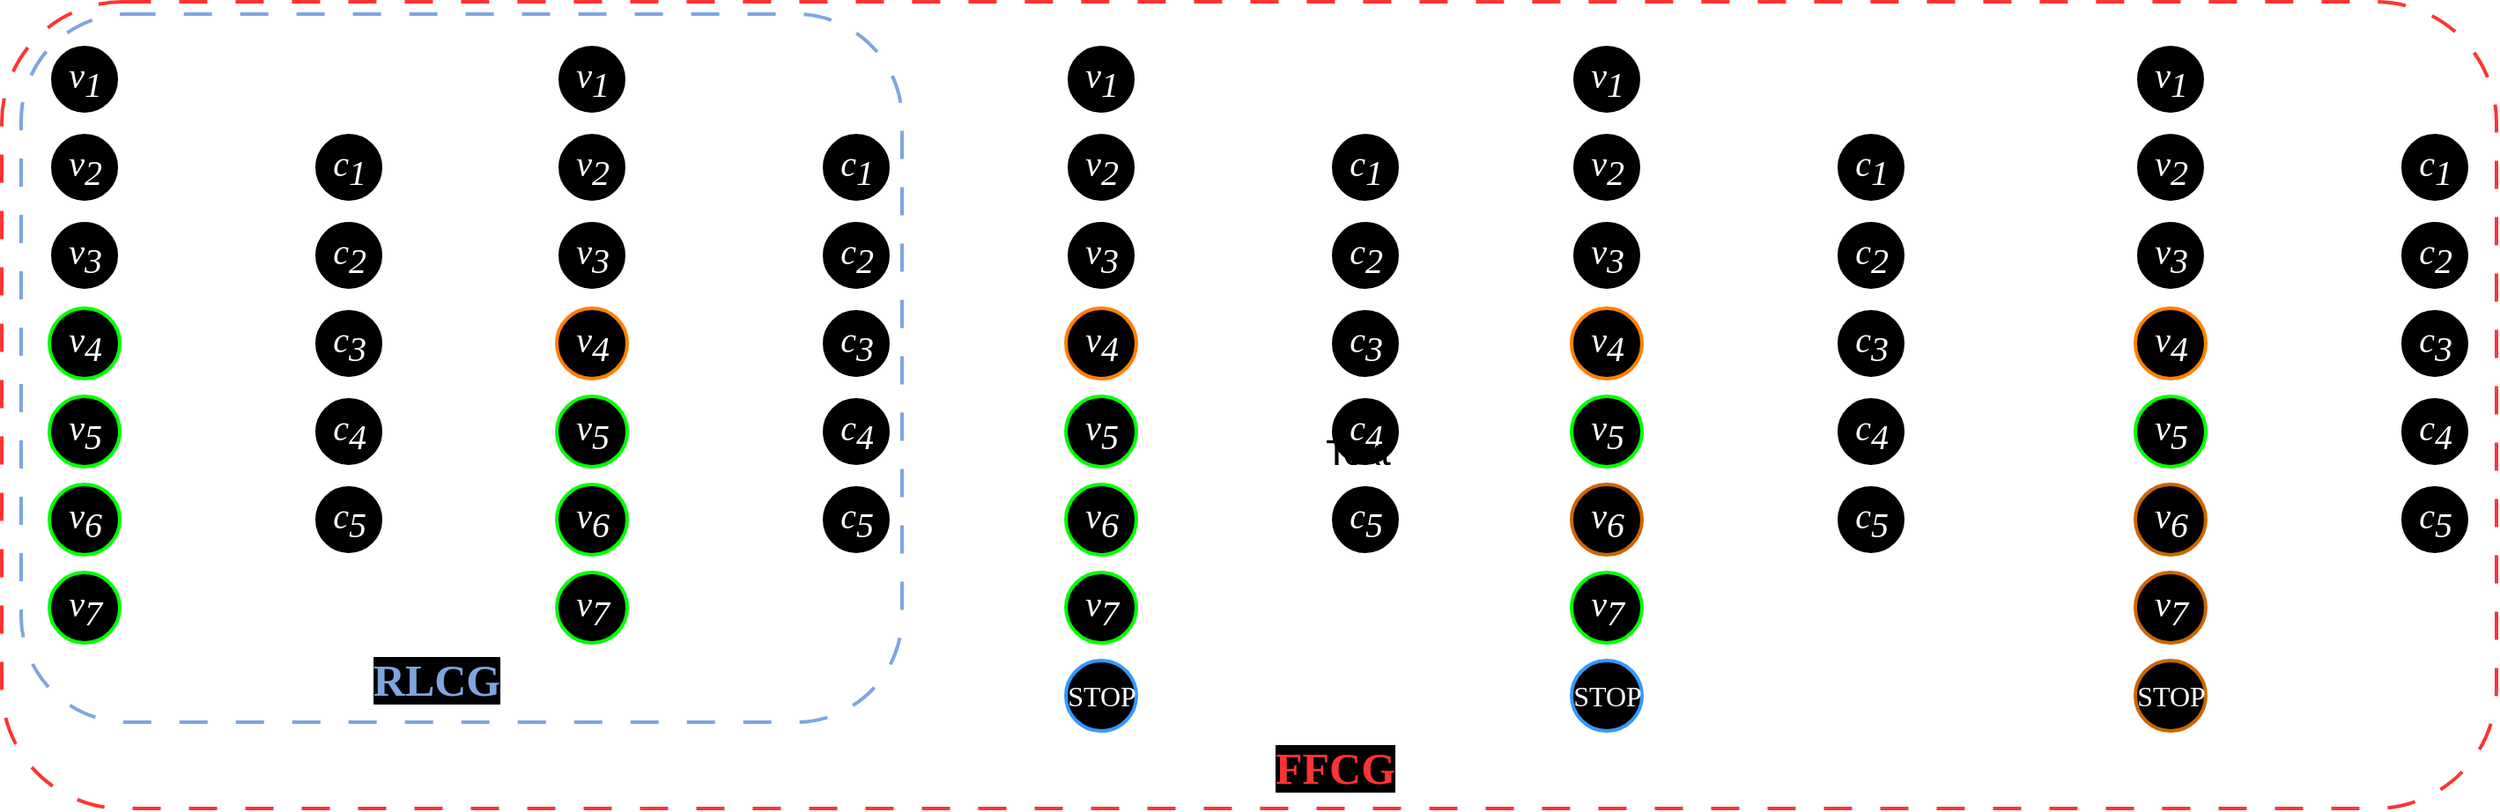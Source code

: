 <mxfile version="22.1.17" type="github">
  <diagram name="第 1 页" id="nhE841UUwjjlUFFot7gs">
    <mxGraphModel dx="2141" dy="1121" grid="0" gridSize="10" guides="1" tooltips="1" connect="1" arrows="1" fold="1" page="0" pageScale="1" pageWidth="827" pageHeight="1169" background="#FFFFFF" math="0" shadow="0">
      <root>
        <mxCell id="0" />
        <mxCell id="1" parent="0" />
        <mxCell id="m7B9csSSpckp7PrpWBlc-17" style="edgeStyle=none;rounded=0;orthogonalLoop=1;jettySize=auto;html=1;exitX=1;exitY=0.5;exitDx=0;exitDy=0;entryX=0;entryY=0.5;entryDx=0;entryDy=0;strokeColor=#FFFFFF;endArrow=none;endFill=0;strokeWidth=2;" edge="1" parent="1" source="m7B9csSSpckp7PrpWBlc-4" target="m7B9csSSpckp7PrpWBlc-8">
          <mxGeometry relative="1" as="geometry" />
        </mxCell>
        <mxCell id="m7B9csSSpckp7PrpWBlc-20" style="edgeStyle=none;shape=connector;rounded=0;orthogonalLoop=1;jettySize=auto;html=1;exitX=1;exitY=0.5;exitDx=0;exitDy=0;entryX=0;entryY=0.5;entryDx=0;entryDy=0;labelBackgroundColor=default;strokeColor=#FFFFFF;align=center;verticalAlign=middle;fontFamily=Helvetica;fontSize=11;fontColor=default;endArrow=none;endFill=0;strokeWidth=2;" edge="1" parent="1" source="m7B9csSSpckp7PrpWBlc-1" target="m7B9csSSpckp7PrpWBlc-9">
          <mxGeometry relative="1" as="geometry" />
        </mxCell>
        <mxCell id="m7B9csSSpckp7PrpWBlc-22" style="edgeStyle=none;shape=connector;rounded=0;orthogonalLoop=1;jettySize=auto;html=1;exitX=1;exitY=0.5;exitDx=0;exitDy=0;entryX=0;entryY=0.5;entryDx=0;entryDy=0;labelBackgroundColor=default;strokeColor=#FFFFFF;align=center;verticalAlign=middle;fontFamily=Helvetica;fontSize=11;fontColor=default;endArrow=none;endFill=0;strokeWidth=2;" edge="1" parent="1" source="m7B9csSSpckp7PrpWBlc-1" target="m7B9csSSpckp7PrpWBlc-10">
          <mxGeometry relative="1" as="geometry" />
        </mxCell>
        <mxCell id="m7B9csSSpckp7PrpWBlc-1" value="&lt;i style=&quot;font-size: 20px;&quot;&gt;&lt;font face=&quot;Times New Roman&quot; style=&quot;font-size: 20px;&quot;&gt;v&lt;sub style=&quot;font-size: 20px;&quot;&gt;1&lt;/sub&gt;&lt;/font&gt;&lt;/i&gt;" style="ellipse;html=1;aspect=fixed;labelBackgroundColor=#000000;fontColor=#FFFFFF;fillColor=#000000;strokeColor=#FFFFFF;strokeWidth=2;fontSize=20;" vertex="1" parent="1">
          <mxGeometry x="132" y="71" width="40" height="40" as="geometry" />
        </mxCell>
        <mxCell id="m7B9csSSpckp7PrpWBlc-19" style="edgeStyle=none;shape=connector;rounded=0;orthogonalLoop=1;jettySize=auto;html=1;exitX=1;exitY=0.5;exitDx=0;exitDy=0;labelBackgroundColor=default;strokeColor=#FFFFFF;align=center;verticalAlign=middle;fontFamily=Helvetica;fontSize=11;fontColor=default;endArrow=none;endFill=0;strokeWidth=2;" edge="1" parent="1" source="m7B9csSSpckp7PrpWBlc-2" target="m7B9csSSpckp7PrpWBlc-8">
          <mxGeometry relative="1" as="geometry" />
        </mxCell>
        <mxCell id="m7B9csSSpckp7PrpWBlc-23" style="edgeStyle=none;shape=connector;rounded=0;orthogonalLoop=1;jettySize=auto;html=1;exitX=1;exitY=0.5;exitDx=0;exitDy=0;labelBackgroundColor=default;strokeColor=#FFFFFF;align=center;verticalAlign=middle;fontFamily=Helvetica;fontSize=11;fontColor=default;endArrow=none;endFill=0;entryX=0;entryY=0.5;entryDx=0;entryDy=0;strokeWidth=2;" edge="1" parent="1" source="m7B9csSSpckp7PrpWBlc-2" target="m7B9csSSpckp7PrpWBlc-10">
          <mxGeometry relative="1" as="geometry">
            <mxPoint x="278" y="239.143" as="targetPoint" />
          </mxGeometry>
        </mxCell>
        <mxCell id="m7B9csSSpckp7PrpWBlc-2" value="&lt;i style=&quot;font-size: 20px;&quot;&gt;&lt;font face=&quot;Times New Roman&quot; style=&quot;font-size: 20px;&quot;&gt;v&lt;sub style=&quot;font-size: 20px;&quot;&gt;2&lt;/sub&gt;&lt;/font&gt;&lt;/i&gt;" style="ellipse;html=1;aspect=fixed;labelBackgroundColor=#000000;fontColor=#FFFFFF;fillColor=#000000;strokeColor=#FFFFFF;strokeWidth=2;fontSize=20;" vertex="1" parent="1">
          <mxGeometry x="132" y="121" width="40" height="40" as="geometry" />
        </mxCell>
        <mxCell id="m7B9csSSpckp7PrpWBlc-21" style="edgeStyle=none;shape=connector;rounded=0;orthogonalLoop=1;jettySize=auto;html=1;exitX=1;exitY=0.5;exitDx=0;exitDy=0;entryX=0;entryY=0.5;entryDx=0;entryDy=0;labelBackgroundColor=default;strokeColor=#FFFFFF;align=center;verticalAlign=middle;fontFamily=Helvetica;fontSize=11;fontColor=default;endArrow=none;endFill=0;strokeWidth=2;" edge="1" parent="1" source="m7B9csSSpckp7PrpWBlc-3" target="m7B9csSSpckp7PrpWBlc-8">
          <mxGeometry relative="1" as="geometry" />
        </mxCell>
        <mxCell id="m7B9csSSpckp7PrpWBlc-3" value="&lt;i style=&quot;font-size: 20px;&quot;&gt;&lt;font face=&quot;Times New Roman&quot; style=&quot;font-size: 20px;&quot;&gt;v&lt;sub style=&quot;font-size: 20px;&quot;&gt;3&lt;/sub&gt;&lt;/font&gt;&lt;/i&gt;" style="ellipse;html=1;aspect=fixed;labelBackgroundColor=#000000;fontColor=#FFFFFF;fillColor=#000000;strokeColor=#FFFFFF;strokeWidth=2;fontSize=20;" vertex="1" parent="1">
          <mxGeometry x="132" y="171" width="40" height="40" as="geometry" />
        </mxCell>
        <mxCell id="m7B9csSSpckp7PrpWBlc-25" style="edgeStyle=none;shape=connector;rounded=0;orthogonalLoop=1;jettySize=auto;html=1;exitX=1;exitY=0.5;exitDx=0;exitDy=0;entryX=0;entryY=0.5;entryDx=0;entryDy=0;labelBackgroundColor=default;strokeColor=#FFFFFF;align=center;verticalAlign=middle;fontFamily=Helvetica;fontSize=11;fontColor=default;endArrow=none;endFill=0;strokeWidth=2;" edge="1" parent="1" source="m7B9csSSpckp7PrpWBlc-4" target="m7B9csSSpckp7PrpWBlc-12">
          <mxGeometry relative="1" as="geometry" />
        </mxCell>
        <mxCell id="m7B9csSSpckp7PrpWBlc-29" style="edgeStyle=none;shape=connector;rounded=0;orthogonalLoop=1;jettySize=auto;html=1;exitX=1;exitY=0.5;exitDx=0;exitDy=0;entryX=0;entryY=0.5;entryDx=0;entryDy=0;labelBackgroundColor=default;strokeColor=#FFFFFF;align=center;verticalAlign=middle;fontFamily=Helvetica;fontSize=11;fontColor=default;endArrow=none;endFill=0;strokeWidth=2;" edge="1" parent="1" source="m7B9csSSpckp7PrpWBlc-4" target="m7B9csSSpckp7PrpWBlc-10">
          <mxGeometry relative="1" as="geometry" />
        </mxCell>
        <mxCell id="m7B9csSSpckp7PrpWBlc-4" value="&lt;i style=&quot;font-size: 20px;&quot;&gt;&lt;font face=&quot;Times New Roman&quot; style=&quot;font-size: 20px;&quot;&gt;v&lt;sub style=&quot;font-size: 20px;&quot;&gt;4&lt;/sub&gt;&lt;/font&gt;&lt;/i&gt;" style="ellipse;html=1;aspect=fixed;labelBackgroundColor=#000000;fontColor=#FFFFFF;fillColor=#000000;strokeColor=#00FF00;strokeWidth=2;fontSize=20;" vertex="1" parent="1">
          <mxGeometry x="132" y="221" width="40" height="40" as="geometry" />
        </mxCell>
        <mxCell id="m7B9csSSpckp7PrpWBlc-24" style="edgeStyle=none;shape=connector;rounded=0;orthogonalLoop=1;jettySize=auto;html=1;exitX=1;exitY=0.5;exitDx=0;exitDy=0;entryX=0;entryY=0.5;entryDx=0;entryDy=0;labelBackgroundColor=default;strokeColor=#FFFFFF;align=center;verticalAlign=middle;fontFamily=Helvetica;fontSize=11;fontColor=default;endArrow=none;endFill=0;strokeWidth=2;" edge="1" parent="1" source="m7B9csSSpckp7PrpWBlc-5" target="m7B9csSSpckp7PrpWBlc-9">
          <mxGeometry relative="1" as="geometry" />
        </mxCell>
        <mxCell id="m7B9csSSpckp7PrpWBlc-30" style="edgeStyle=none;shape=connector;rounded=0;orthogonalLoop=1;jettySize=auto;html=1;exitX=1;exitY=0.5;exitDx=0;exitDy=0;entryX=0;entryY=0.5;entryDx=0;entryDy=0;labelBackgroundColor=default;strokeColor=#FFFFFF;align=center;verticalAlign=middle;fontFamily=Helvetica;fontSize=11;fontColor=default;endArrow=none;endFill=0;strokeWidth=2;" edge="1" parent="1" source="m7B9csSSpckp7PrpWBlc-5" target="m7B9csSSpckp7PrpWBlc-12">
          <mxGeometry relative="1" as="geometry" />
        </mxCell>
        <mxCell id="m7B9csSSpckp7PrpWBlc-5" value="&lt;i style=&quot;font-size: 20px;&quot;&gt;&lt;font face=&quot;Times New Roman&quot; style=&quot;font-size: 20px;&quot;&gt;v&lt;sub style=&quot;font-size: 20px;&quot;&gt;5&lt;/sub&gt;&lt;/font&gt;&lt;/i&gt;" style="ellipse;html=1;aspect=fixed;labelBackgroundColor=#000000;fontColor=#FFFFFF;fillColor=#000000;strokeColor=#00FF00;strokeWidth=2;fontSize=20;" vertex="1" parent="1">
          <mxGeometry x="132" y="271" width="40" height="40" as="geometry" />
        </mxCell>
        <mxCell id="m7B9csSSpckp7PrpWBlc-26" style="edgeStyle=none;shape=connector;rounded=0;orthogonalLoop=1;jettySize=auto;html=1;exitX=1;exitY=0.5;exitDx=0;exitDy=0;entryX=0;entryY=0.5;entryDx=0;entryDy=0;labelBackgroundColor=default;strokeColor=#FFFFFF;align=center;verticalAlign=middle;fontFamily=Helvetica;fontSize=11;fontColor=default;endArrow=none;endFill=0;strokeWidth=2;" edge="1" parent="1" source="m7B9csSSpckp7PrpWBlc-6" target="m7B9csSSpckp7PrpWBlc-10">
          <mxGeometry relative="1" as="geometry" />
        </mxCell>
        <mxCell id="m7B9csSSpckp7PrpWBlc-28" style="edgeStyle=none;shape=connector;rounded=0;orthogonalLoop=1;jettySize=auto;html=1;exitX=1;exitY=0.5;exitDx=0;exitDy=0;entryX=0;entryY=0.5;entryDx=0;entryDy=0;labelBackgroundColor=default;strokeColor=#FFFFFF;align=center;verticalAlign=middle;fontFamily=Helvetica;fontSize=11;fontColor=default;endArrow=none;endFill=0;strokeWidth=2;" edge="1" parent="1" source="m7B9csSSpckp7PrpWBlc-6" target="m7B9csSSpckp7PrpWBlc-11">
          <mxGeometry relative="1" as="geometry" />
        </mxCell>
        <mxCell id="m7B9csSSpckp7PrpWBlc-6" value="&lt;i style=&quot;font-size: 20px;&quot;&gt;&lt;font face=&quot;Times New Roman&quot; style=&quot;font-size: 20px;&quot;&gt;v&lt;sub style=&quot;font-size: 20px;&quot;&gt;6&lt;/sub&gt;&lt;/font&gt;&lt;/i&gt;" style="ellipse;html=1;aspect=fixed;labelBackgroundColor=#000000;fontColor=#FFFFFF;fillColor=#000000;strokeColor=#00FF00;strokeWidth=2;fontSize=20;" vertex="1" parent="1">
          <mxGeometry x="132" y="321" width="40" height="40" as="geometry" />
        </mxCell>
        <mxCell id="m7B9csSSpckp7PrpWBlc-27" style="edgeStyle=none;shape=connector;rounded=0;orthogonalLoop=1;jettySize=auto;html=1;exitX=1;exitY=0.5;exitDx=0;exitDy=0;entryX=0;entryY=0.5;entryDx=0;entryDy=0;labelBackgroundColor=default;strokeColor=#FFFFFF;align=center;verticalAlign=middle;fontFamily=Helvetica;fontSize=11;fontColor=default;endArrow=none;endFill=0;strokeWidth=2;" edge="1" parent="1" source="m7B9csSSpckp7PrpWBlc-7" target="m7B9csSSpckp7PrpWBlc-12">
          <mxGeometry relative="1" as="geometry" />
        </mxCell>
        <mxCell id="m7B9csSSpckp7PrpWBlc-31" style="edgeStyle=none;shape=connector;rounded=0;orthogonalLoop=1;jettySize=auto;html=1;exitX=1;exitY=0.5;exitDx=0;exitDy=0;entryX=0;entryY=0.5;entryDx=0;entryDy=0;labelBackgroundColor=default;strokeColor=#FFFFFF;align=center;verticalAlign=middle;fontFamily=Helvetica;fontSize=11;fontColor=default;endArrow=none;endFill=0;strokeWidth=2;" edge="1" parent="1" source="m7B9csSSpckp7PrpWBlc-7" target="m7B9csSSpckp7PrpWBlc-9">
          <mxGeometry relative="1" as="geometry" />
        </mxCell>
        <mxCell id="m7B9csSSpckp7PrpWBlc-7" value="&lt;i style=&quot;font-size: 20px;&quot;&gt;&lt;font face=&quot;Times New Roman&quot; style=&quot;font-size: 20px;&quot;&gt;v&lt;sub style=&quot;font-size: 20px;&quot;&gt;7&lt;/sub&gt;&lt;/font&gt;&lt;/i&gt;" style="ellipse;html=1;aspect=fixed;labelBackgroundColor=#000000;fontColor=#FFFFFF;fillColor=#000000;strokeColor=#00FF00;strokeWidth=2;fontSize=20;" vertex="1" parent="1">
          <mxGeometry x="132" y="371" width="40" height="40" as="geometry" />
        </mxCell>
        <mxCell id="m7B9csSSpckp7PrpWBlc-8" value="&lt;i style=&quot;font-size: 20px;&quot;&gt;&lt;font face=&quot;Times New Roman&quot; style=&quot;font-size: 20px;&quot;&gt;c&lt;sub style=&quot;font-size: 20px;&quot;&gt;1&lt;/sub&gt;&lt;/font&gt;&lt;/i&gt;" style="ellipse;html=1;aspect=fixed;labelBackgroundColor=#000000;fontColor=#FFFFFF;fillColor=#000000;strokeColor=#FFFFFF;strokeWidth=2;fontSize=20;" vertex="1" parent="1">
          <mxGeometry x="282" y="121" width="40" height="40" as="geometry" />
        </mxCell>
        <mxCell id="m7B9csSSpckp7PrpWBlc-9" value="&lt;i style=&quot;font-size: 20px;&quot;&gt;&lt;font face=&quot;Times New Roman&quot; style=&quot;font-size: 20px;&quot;&gt;c&lt;sub style=&quot;font-size: 20px;&quot;&gt;2&lt;/sub&gt;&lt;/font&gt;&lt;/i&gt;" style="ellipse;html=1;aspect=fixed;labelBackgroundColor=#000000;fontColor=#FFFFFF;fillColor=#000000;strokeColor=#FFFFFF;strokeWidth=2;fontSize=20;" vertex="1" parent="1">
          <mxGeometry x="282" y="171" width="40" height="40" as="geometry" />
        </mxCell>
        <mxCell id="m7B9csSSpckp7PrpWBlc-10" value="&lt;i style=&quot;font-size: 20px;&quot;&gt;&lt;font face=&quot;Times New Roman&quot; style=&quot;font-size: 20px;&quot;&gt;c&lt;sub style=&quot;font-size: 20px;&quot;&gt;3&lt;/sub&gt;&lt;/font&gt;&lt;/i&gt;" style="ellipse;html=1;aspect=fixed;labelBackgroundColor=#000000;fontColor=#FFFFFF;fillColor=#000000;strokeColor=#FFFFFF;strokeWidth=2;fontSize=20;" vertex="1" parent="1">
          <mxGeometry x="282" y="221" width="40" height="40" as="geometry" />
        </mxCell>
        <mxCell id="m7B9csSSpckp7PrpWBlc-11" value="&lt;i style=&quot;font-size: 20px;&quot;&gt;&lt;font face=&quot;Times New Roman&quot; style=&quot;font-size: 20px;&quot;&gt;c&lt;sub style=&quot;font-size: 20px;&quot;&gt;4&lt;/sub&gt;&lt;/font&gt;&lt;/i&gt;" style="ellipse;html=1;aspect=fixed;labelBackgroundColor=#000000;fontColor=#FFFFFF;fillColor=#000000;strokeColor=#FFFFFF;strokeWidth=2;fontSize=20;" vertex="1" parent="1">
          <mxGeometry x="282" y="271" width="40" height="40" as="geometry" />
        </mxCell>
        <mxCell id="m7B9csSSpckp7PrpWBlc-12" value="&lt;i style=&quot;font-size: 20px;&quot;&gt;&lt;font face=&quot;Times New Roman&quot; style=&quot;font-size: 20px;&quot;&gt;c&lt;sub style=&quot;font-size: 20px;&quot;&gt;5&lt;/sub&gt;&lt;/font&gt;&lt;/i&gt;" style="ellipse;html=1;aspect=fixed;labelBackgroundColor=#000000;fontColor=#FFFFFF;fillColor=#000000;strokeColor=#FFFFFF;strokeWidth=2;fontSize=20;" vertex="1" parent="1">
          <mxGeometry x="282" y="321" width="40" height="40" as="geometry" />
        </mxCell>
        <mxCell id="m7B9csSSpckp7PrpWBlc-32" style="edgeStyle=none;rounded=0;orthogonalLoop=1;jettySize=auto;html=1;exitX=1;exitY=0.5;exitDx=0;exitDy=0;entryX=0;entryY=0.5;entryDx=0;entryDy=0;strokeColor=#FFFFFF;endArrow=none;endFill=0;strokeWidth=2;" edge="1" parent="1" source="m7B9csSSpckp7PrpWBlc-43" target="m7B9csSSpckp7PrpWBlc-53">
          <mxGeometry relative="1" as="geometry" />
        </mxCell>
        <mxCell id="m7B9csSSpckp7PrpWBlc-33" style="edgeStyle=none;shape=connector;rounded=0;orthogonalLoop=1;jettySize=auto;html=1;exitX=1;exitY=0.5;exitDx=0;exitDy=0;entryX=0;entryY=0.5;entryDx=0;entryDy=0;labelBackgroundColor=default;strokeColor=#FFFFFF;align=center;verticalAlign=middle;fontFamily=Helvetica;fontSize=11;fontColor=default;endArrow=none;endFill=0;strokeWidth=2;" edge="1" parent="1" source="m7B9csSSpckp7PrpWBlc-35" target="m7B9csSSpckp7PrpWBlc-54">
          <mxGeometry relative="1" as="geometry" />
        </mxCell>
        <mxCell id="m7B9csSSpckp7PrpWBlc-34" style="edgeStyle=none;shape=connector;rounded=0;orthogonalLoop=1;jettySize=auto;html=1;exitX=1;exitY=0.5;exitDx=0;exitDy=0;entryX=0;entryY=0.5;entryDx=0;entryDy=0;labelBackgroundColor=default;strokeColor=#FFFFFF;align=center;verticalAlign=middle;fontFamily=Helvetica;fontSize=11;fontColor=default;endArrow=none;endFill=0;strokeWidth=2;" edge="1" parent="1" source="m7B9csSSpckp7PrpWBlc-35" target="m7B9csSSpckp7PrpWBlc-55">
          <mxGeometry relative="1" as="geometry" />
        </mxCell>
        <mxCell id="m7B9csSSpckp7PrpWBlc-35" value="&lt;i style=&quot;font-size: 20px;&quot;&gt;&lt;font face=&quot;Times New Roman&quot; style=&quot;font-size: 20px;&quot;&gt;v&lt;sub style=&quot;font-size: 20px;&quot;&gt;1&lt;/sub&gt;&lt;/font&gt;&lt;/i&gt;" style="ellipse;html=1;aspect=fixed;labelBackgroundColor=#000000;fontColor=#FFFFFF;fillColor=#000000;strokeColor=#FFFFFF;strokeWidth=2;fontSize=20;" vertex="1" parent="1">
          <mxGeometry x="420" y="71" width="40" height="40" as="geometry" />
        </mxCell>
        <mxCell id="m7B9csSSpckp7PrpWBlc-36" style="edgeStyle=none;shape=connector;rounded=0;orthogonalLoop=1;jettySize=auto;html=1;exitX=1;exitY=0.5;exitDx=0;exitDy=0;labelBackgroundColor=default;strokeColor=#FFFFFF;align=center;verticalAlign=middle;fontFamily=Helvetica;fontSize=11;fontColor=default;endArrow=none;endFill=0;strokeWidth=2;" edge="1" parent="1" source="m7B9csSSpckp7PrpWBlc-38" target="m7B9csSSpckp7PrpWBlc-53">
          <mxGeometry relative="1" as="geometry" />
        </mxCell>
        <mxCell id="m7B9csSSpckp7PrpWBlc-37" style="edgeStyle=none;shape=connector;rounded=0;orthogonalLoop=1;jettySize=auto;html=1;exitX=1;exitY=0.5;exitDx=0;exitDy=0;labelBackgroundColor=default;strokeColor=#FFFFFF;align=center;verticalAlign=middle;fontFamily=Helvetica;fontSize=11;fontColor=default;endArrow=none;endFill=0;entryX=0;entryY=0.5;entryDx=0;entryDy=0;strokeWidth=2;" edge="1" parent="1" source="m7B9csSSpckp7PrpWBlc-38" target="m7B9csSSpckp7PrpWBlc-55">
          <mxGeometry relative="1" as="geometry">
            <mxPoint x="566" y="239.143" as="targetPoint" />
          </mxGeometry>
        </mxCell>
        <mxCell id="m7B9csSSpckp7PrpWBlc-38" value="&lt;i style=&quot;font-size: 20px;&quot;&gt;&lt;font face=&quot;Times New Roman&quot; style=&quot;font-size: 20px;&quot;&gt;v&lt;sub style=&quot;font-size: 20px;&quot;&gt;2&lt;/sub&gt;&lt;/font&gt;&lt;/i&gt;" style="ellipse;html=1;aspect=fixed;labelBackgroundColor=#000000;fontColor=#FFFFFF;fillColor=#000000;strokeColor=#FFFFFF;strokeWidth=2;fontSize=20;" vertex="1" parent="1">
          <mxGeometry x="420" y="121" width="40" height="40" as="geometry" />
        </mxCell>
        <mxCell id="m7B9csSSpckp7PrpWBlc-39" style="edgeStyle=none;shape=connector;rounded=0;orthogonalLoop=1;jettySize=auto;html=1;exitX=1;exitY=0.5;exitDx=0;exitDy=0;entryX=0;entryY=0.5;entryDx=0;entryDy=0;labelBackgroundColor=default;strokeColor=#FFFFFF;align=center;verticalAlign=middle;fontFamily=Helvetica;fontSize=11;fontColor=default;endArrow=none;endFill=0;strokeWidth=2;" edge="1" parent="1" source="m7B9csSSpckp7PrpWBlc-40" target="m7B9csSSpckp7PrpWBlc-53">
          <mxGeometry relative="1" as="geometry" />
        </mxCell>
        <mxCell id="m7B9csSSpckp7PrpWBlc-40" value="&lt;i style=&quot;font-size: 20px;&quot;&gt;&lt;font face=&quot;Times New Roman&quot; style=&quot;font-size: 20px;&quot;&gt;v&lt;sub style=&quot;font-size: 20px;&quot;&gt;3&lt;/sub&gt;&lt;/font&gt;&lt;/i&gt;" style="ellipse;html=1;aspect=fixed;labelBackgroundColor=#000000;fontColor=#FFFFFF;fillColor=#000000;strokeColor=#FFFFFF;strokeWidth=2;fontSize=20;" vertex="1" parent="1">
          <mxGeometry x="420" y="171" width="40" height="40" as="geometry" />
        </mxCell>
        <mxCell id="m7B9csSSpckp7PrpWBlc-41" style="edgeStyle=none;shape=connector;rounded=0;orthogonalLoop=1;jettySize=auto;html=1;exitX=1;exitY=0.5;exitDx=0;exitDy=0;entryX=0;entryY=0.5;entryDx=0;entryDy=0;labelBackgroundColor=default;strokeColor=#FFFFFF;align=center;verticalAlign=middle;fontFamily=Helvetica;fontSize=11;fontColor=default;endArrow=none;endFill=0;strokeWidth=2;" edge="1" parent="1" source="m7B9csSSpckp7PrpWBlc-43" target="m7B9csSSpckp7PrpWBlc-57">
          <mxGeometry relative="1" as="geometry" />
        </mxCell>
        <mxCell id="m7B9csSSpckp7PrpWBlc-42" style="edgeStyle=none;shape=connector;rounded=0;orthogonalLoop=1;jettySize=auto;html=1;exitX=1;exitY=0.5;exitDx=0;exitDy=0;entryX=0;entryY=0.5;entryDx=0;entryDy=0;labelBackgroundColor=default;strokeColor=#FFFFFF;align=center;verticalAlign=middle;fontFamily=Helvetica;fontSize=11;fontColor=default;endArrow=none;endFill=0;strokeWidth=2;" edge="1" parent="1" source="m7B9csSSpckp7PrpWBlc-43" target="m7B9csSSpckp7PrpWBlc-55">
          <mxGeometry relative="1" as="geometry" />
        </mxCell>
        <mxCell id="m7B9csSSpckp7PrpWBlc-43" value="&lt;i style=&quot;font-size: 20px;&quot;&gt;&lt;font face=&quot;Times New Roman&quot; style=&quot;font-size: 20px;&quot;&gt;v&lt;sub style=&quot;font-size: 20px;&quot;&gt;4&lt;/sub&gt;&lt;/font&gt;&lt;/i&gt;" style="ellipse;html=1;aspect=fixed;labelBackgroundColor=#000000;fontColor=#FFFFFF;fillColor=#000000;strokeColor=#FF8000;strokeWidth=2;fontSize=20;" vertex="1" parent="1">
          <mxGeometry x="420" y="221" width="40" height="40" as="geometry" />
        </mxCell>
        <mxCell id="m7B9csSSpckp7PrpWBlc-44" style="edgeStyle=none;shape=connector;rounded=0;orthogonalLoop=1;jettySize=auto;html=1;exitX=1;exitY=0.5;exitDx=0;exitDy=0;entryX=0;entryY=0.5;entryDx=0;entryDy=0;labelBackgroundColor=default;strokeColor=#FFFFFF;align=center;verticalAlign=middle;fontFamily=Helvetica;fontSize=11;fontColor=default;endArrow=none;endFill=0;strokeWidth=2;" edge="1" parent="1" source="m7B9csSSpckp7PrpWBlc-46" target="m7B9csSSpckp7PrpWBlc-54">
          <mxGeometry relative="1" as="geometry" />
        </mxCell>
        <mxCell id="m7B9csSSpckp7PrpWBlc-45" style="edgeStyle=none;shape=connector;rounded=0;orthogonalLoop=1;jettySize=auto;html=1;exitX=1;exitY=0.5;exitDx=0;exitDy=0;entryX=0;entryY=0.5;entryDx=0;entryDy=0;labelBackgroundColor=default;strokeColor=#FFFFFF;align=center;verticalAlign=middle;fontFamily=Helvetica;fontSize=11;fontColor=default;endArrow=none;endFill=0;strokeWidth=2;" edge="1" parent="1" source="m7B9csSSpckp7PrpWBlc-46" target="m7B9csSSpckp7PrpWBlc-57">
          <mxGeometry relative="1" as="geometry" />
        </mxCell>
        <mxCell id="m7B9csSSpckp7PrpWBlc-46" value="&lt;i style=&quot;font-size: 20px;&quot;&gt;&lt;font face=&quot;Times New Roman&quot; style=&quot;font-size: 20px;&quot;&gt;v&lt;sub style=&quot;font-size: 20px;&quot;&gt;5&lt;/sub&gt;&lt;/font&gt;&lt;/i&gt;" style="ellipse;html=1;aspect=fixed;labelBackgroundColor=#000000;fontColor=#FFFFFF;fillColor=#000000;strokeColor=#00FF00;strokeWidth=2;fontSize=20;" vertex="1" parent="1">
          <mxGeometry x="420" y="271" width="40" height="40" as="geometry" />
        </mxCell>
        <mxCell id="m7B9csSSpckp7PrpWBlc-47" style="edgeStyle=none;shape=connector;rounded=0;orthogonalLoop=1;jettySize=auto;html=1;exitX=1;exitY=0.5;exitDx=0;exitDy=0;entryX=0;entryY=0.5;entryDx=0;entryDy=0;labelBackgroundColor=default;strokeColor=#FFFFFF;align=center;verticalAlign=middle;fontFamily=Helvetica;fontSize=11;fontColor=default;endArrow=none;endFill=0;strokeWidth=2;" edge="1" parent="1" source="m7B9csSSpckp7PrpWBlc-49" target="m7B9csSSpckp7PrpWBlc-55">
          <mxGeometry relative="1" as="geometry" />
        </mxCell>
        <mxCell id="m7B9csSSpckp7PrpWBlc-48" style="edgeStyle=none;shape=connector;rounded=0;orthogonalLoop=1;jettySize=auto;html=1;exitX=1;exitY=0.5;exitDx=0;exitDy=0;entryX=0;entryY=0.5;entryDx=0;entryDy=0;labelBackgroundColor=default;strokeColor=#FFFFFF;align=center;verticalAlign=middle;fontFamily=Helvetica;fontSize=11;fontColor=default;endArrow=none;endFill=0;strokeWidth=2;" edge="1" parent="1" source="m7B9csSSpckp7PrpWBlc-49" target="m7B9csSSpckp7PrpWBlc-56">
          <mxGeometry relative="1" as="geometry" />
        </mxCell>
        <mxCell id="m7B9csSSpckp7PrpWBlc-49" value="&lt;i style=&quot;font-size: 20px;&quot;&gt;&lt;font face=&quot;Times New Roman&quot; style=&quot;font-size: 20px;&quot;&gt;v&lt;sub style=&quot;font-size: 20px;&quot;&gt;6&lt;/sub&gt;&lt;/font&gt;&lt;/i&gt;" style="ellipse;html=1;aspect=fixed;labelBackgroundColor=#000000;fontColor=#FFFFFF;fillColor=#000000;strokeColor=#00FF00;strokeWidth=2;fontSize=20;" vertex="1" parent="1">
          <mxGeometry x="420" y="321" width="40" height="40" as="geometry" />
        </mxCell>
        <mxCell id="m7B9csSSpckp7PrpWBlc-50" style="edgeStyle=none;shape=connector;rounded=0;orthogonalLoop=1;jettySize=auto;html=1;exitX=1;exitY=0.5;exitDx=0;exitDy=0;entryX=0;entryY=0.5;entryDx=0;entryDy=0;labelBackgroundColor=default;strokeColor=#FFFFFF;align=center;verticalAlign=middle;fontFamily=Helvetica;fontSize=11;fontColor=default;endArrow=none;endFill=0;strokeWidth=2;" edge="1" parent="1" source="m7B9csSSpckp7PrpWBlc-52" target="m7B9csSSpckp7PrpWBlc-57">
          <mxGeometry relative="1" as="geometry" />
        </mxCell>
        <mxCell id="m7B9csSSpckp7PrpWBlc-51" style="edgeStyle=none;shape=connector;rounded=0;orthogonalLoop=1;jettySize=auto;html=1;exitX=1;exitY=0.5;exitDx=0;exitDy=0;entryX=0;entryY=0.5;entryDx=0;entryDy=0;labelBackgroundColor=default;strokeColor=#FFFFFF;align=center;verticalAlign=middle;fontFamily=Helvetica;fontSize=11;fontColor=default;endArrow=none;endFill=0;strokeWidth=2;" edge="1" parent="1" source="m7B9csSSpckp7PrpWBlc-52" target="m7B9csSSpckp7PrpWBlc-54">
          <mxGeometry relative="1" as="geometry" />
        </mxCell>
        <mxCell id="m7B9csSSpckp7PrpWBlc-52" value="&lt;i style=&quot;font-size: 20px;&quot;&gt;&lt;font face=&quot;Times New Roman&quot; style=&quot;font-size: 20px;&quot;&gt;v&lt;sub style=&quot;font-size: 20px;&quot;&gt;7&lt;/sub&gt;&lt;/font&gt;&lt;/i&gt;" style="ellipse;html=1;aspect=fixed;labelBackgroundColor=#000000;fontColor=#FFFFFF;fillColor=#000000;strokeColor=#00FF00;strokeWidth=2;fontSize=20;" vertex="1" parent="1">
          <mxGeometry x="420" y="371" width="40" height="40" as="geometry" />
        </mxCell>
        <mxCell id="m7B9csSSpckp7PrpWBlc-53" value="&lt;i style=&quot;font-size: 20px;&quot;&gt;&lt;font face=&quot;Times New Roman&quot; style=&quot;font-size: 20px;&quot;&gt;c&lt;sub style=&quot;font-size: 20px;&quot;&gt;1&lt;/sub&gt;&lt;/font&gt;&lt;/i&gt;" style="ellipse;html=1;aspect=fixed;labelBackgroundColor=#000000;fontColor=#FFFFFF;fillColor=#000000;strokeColor=#FFFFFF;strokeWidth=2;fontSize=20;" vertex="1" parent="1">
          <mxGeometry x="570" y="121" width="40" height="40" as="geometry" />
        </mxCell>
        <mxCell id="m7B9csSSpckp7PrpWBlc-54" value="&lt;i style=&quot;font-size: 20px;&quot;&gt;&lt;font face=&quot;Times New Roman&quot; style=&quot;font-size: 20px;&quot;&gt;c&lt;sub style=&quot;font-size: 20px;&quot;&gt;2&lt;/sub&gt;&lt;/font&gt;&lt;/i&gt;" style="ellipse;html=1;aspect=fixed;labelBackgroundColor=#000000;fontColor=#FFFFFF;fillColor=#000000;strokeColor=#FFFFFF;strokeWidth=2;fontSize=20;" vertex="1" parent="1">
          <mxGeometry x="570" y="171" width="40" height="40" as="geometry" />
        </mxCell>
        <mxCell id="m7B9csSSpckp7PrpWBlc-55" value="&lt;i style=&quot;font-size: 20px;&quot;&gt;&lt;font face=&quot;Times New Roman&quot; style=&quot;font-size: 20px;&quot;&gt;c&lt;sub style=&quot;font-size: 20px;&quot;&gt;3&lt;/sub&gt;&lt;/font&gt;&lt;/i&gt;" style="ellipse;html=1;aspect=fixed;labelBackgroundColor=#000000;fontColor=#FFFFFF;fillColor=#000000;strokeColor=#FFFFFF;strokeWidth=2;fontSize=20;" vertex="1" parent="1">
          <mxGeometry x="570" y="221" width="40" height="40" as="geometry" />
        </mxCell>
        <mxCell id="m7B9csSSpckp7PrpWBlc-56" value="&lt;i style=&quot;font-size: 20px;&quot;&gt;&lt;font face=&quot;Times New Roman&quot; style=&quot;font-size: 20px;&quot;&gt;c&lt;sub style=&quot;font-size: 20px;&quot;&gt;4&lt;/sub&gt;&lt;/font&gt;&lt;/i&gt;" style="ellipse;html=1;aspect=fixed;labelBackgroundColor=#000000;fontColor=#FFFFFF;fillColor=#000000;strokeColor=#FFFFFF;strokeWidth=2;fontSize=20;" vertex="1" parent="1">
          <mxGeometry x="570" y="271" width="40" height="40" as="geometry" />
        </mxCell>
        <mxCell id="m7B9csSSpckp7PrpWBlc-57" value="&lt;i style=&quot;font-size: 20px;&quot;&gt;&lt;font face=&quot;Times New Roman&quot; style=&quot;font-size: 20px;&quot;&gt;c&lt;sub style=&quot;font-size: 20px;&quot;&gt;5&lt;/sub&gt;&lt;/font&gt;&lt;/i&gt;" style="ellipse;html=1;aspect=fixed;labelBackgroundColor=#000000;fontColor=#FFFFFF;fillColor=#000000;strokeColor=#FFFFFF;strokeWidth=2;fontSize=20;" vertex="1" parent="1">
          <mxGeometry x="570" y="321" width="40" height="40" as="geometry" />
        </mxCell>
        <mxCell id="m7B9csSSpckp7PrpWBlc-60" style="edgeStyle=none;rounded=0;orthogonalLoop=1;jettySize=auto;html=1;exitX=1;exitY=0.5;exitDx=0;exitDy=0;entryX=0;entryY=0.5;entryDx=0;entryDy=0;strokeColor=#FFFFFF;endArrow=none;endFill=0;strokeWidth=2;" edge="1" parent="1" source="m7B9csSSpckp7PrpWBlc-71" target="m7B9csSSpckp7PrpWBlc-81">
          <mxGeometry relative="1" as="geometry" />
        </mxCell>
        <mxCell id="m7B9csSSpckp7PrpWBlc-61" style="edgeStyle=none;shape=connector;rounded=0;orthogonalLoop=1;jettySize=auto;html=1;exitX=1;exitY=0.5;exitDx=0;exitDy=0;entryX=0;entryY=0.5;entryDx=0;entryDy=0;labelBackgroundColor=default;strokeColor=#FFFFFF;align=center;verticalAlign=middle;fontFamily=Helvetica;fontSize=11;fontColor=default;endArrow=none;endFill=0;strokeWidth=2;" edge="1" parent="1" source="m7B9csSSpckp7PrpWBlc-63" target="m7B9csSSpckp7PrpWBlc-82">
          <mxGeometry relative="1" as="geometry" />
        </mxCell>
        <mxCell id="m7B9csSSpckp7PrpWBlc-62" style="edgeStyle=none;shape=connector;rounded=0;orthogonalLoop=1;jettySize=auto;html=1;exitX=1;exitY=0.5;exitDx=0;exitDy=0;entryX=0;entryY=0.5;entryDx=0;entryDy=0;labelBackgroundColor=default;strokeColor=#FFFFFF;align=center;verticalAlign=middle;fontFamily=Helvetica;fontSize=11;fontColor=default;endArrow=none;endFill=0;strokeWidth=2;" edge="1" parent="1" source="m7B9csSSpckp7PrpWBlc-63" target="m7B9csSSpckp7PrpWBlc-83">
          <mxGeometry relative="1" as="geometry" />
        </mxCell>
        <mxCell id="m7B9csSSpckp7PrpWBlc-63" value="&lt;i style=&quot;font-size: 20px;&quot;&gt;&lt;font face=&quot;Times New Roman&quot; style=&quot;font-size: 20px;&quot;&gt;v&lt;sub style=&quot;font-size: 20px;&quot;&gt;1&lt;/sub&gt;&lt;/font&gt;&lt;/i&gt;" style="ellipse;html=1;aspect=fixed;labelBackgroundColor=#000000;fontColor=#FFFFFF;fillColor=#000000;strokeColor=#FFFFFF;strokeWidth=2;fontSize=20;" vertex="1" parent="1">
          <mxGeometry x="709" y="71" width="40" height="40" as="geometry" />
        </mxCell>
        <mxCell id="m7B9csSSpckp7PrpWBlc-64" style="edgeStyle=none;shape=connector;rounded=0;orthogonalLoop=1;jettySize=auto;html=1;exitX=1;exitY=0.5;exitDx=0;exitDy=0;labelBackgroundColor=default;strokeColor=#FFFFFF;align=center;verticalAlign=middle;fontFamily=Helvetica;fontSize=11;fontColor=default;endArrow=none;endFill=0;strokeWidth=2;" edge="1" parent="1" source="m7B9csSSpckp7PrpWBlc-66" target="m7B9csSSpckp7PrpWBlc-81">
          <mxGeometry relative="1" as="geometry" />
        </mxCell>
        <mxCell id="m7B9csSSpckp7PrpWBlc-65" style="edgeStyle=none;shape=connector;rounded=0;orthogonalLoop=1;jettySize=auto;html=1;exitX=1;exitY=0.5;exitDx=0;exitDy=0;labelBackgroundColor=default;strokeColor=#FFFFFF;align=center;verticalAlign=middle;fontFamily=Helvetica;fontSize=11;fontColor=default;endArrow=none;endFill=0;entryX=0;entryY=0.5;entryDx=0;entryDy=0;strokeWidth=2;" edge="1" parent="1" source="m7B9csSSpckp7PrpWBlc-66" target="m7B9csSSpckp7PrpWBlc-83">
          <mxGeometry relative="1" as="geometry">
            <mxPoint x="855" y="239.143" as="targetPoint" />
          </mxGeometry>
        </mxCell>
        <mxCell id="m7B9csSSpckp7PrpWBlc-66" value="&lt;i style=&quot;font-size: 20px;&quot;&gt;&lt;font face=&quot;Times New Roman&quot; style=&quot;font-size: 20px;&quot;&gt;v&lt;sub style=&quot;font-size: 20px;&quot;&gt;2&lt;/sub&gt;&lt;/font&gt;&lt;/i&gt;" style="ellipse;html=1;aspect=fixed;labelBackgroundColor=#000000;fontColor=#FFFFFF;fillColor=#000000;strokeColor=#FFFFFF;strokeWidth=2;fontSize=20;" vertex="1" parent="1">
          <mxGeometry x="709" y="121" width="40" height="40" as="geometry" />
        </mxCell>
        <mxCell id="m7B9csSSpckp7PrpWBlc-67" style="edgeStyle=none;shape=connector;rounded=0;orthogonalLoop=1;jettySize=auto;html=1;exitX=1;exitY=0.5;exitDx=0;exitDy=0;entryX=0;entryY=0.5;entryDx=0;entryDy=0;labelBackgroundColor=default;strokeColor=#FFFFFF;align=center;verticalAlign=middle;fontFamily=Helvetica;fontSize=11;fontColor=default;endArrow=none;endFill=0;strokeWidth=2;" edge="1" parent="1" source="m7B9csSSpckp7PrpWBlc-68" target="m7B9csSSpckp7PrpWBlc-81">
          <mxGeometry relative="1" as="geometry" />
        </mxCell>
        <mxCell id="m7B9csSSpckp7PrpWBlc-68" value="&lt;i style=&quot;font-size: 20px;&quot;&gt;&lt;font face=&quot;Times New Roman&quot; style=&quot;font-size: 20px;&quot;&gt;v&lt;sub style=&quot;font-size: 20px;&quot;&gt;3&lt;/sub&gt;&lt;/font&gt;&lt;/i&gt;" style="ellipse;html=1;aspect=fixed;labelBackgroundColor=#000000;fontColor=#FFFFFF;fillColor=#000000;strokeColor=#FFFFFF;strokeWidth=2;fontSize=20;" vertex="1" parent="1">
          <mxGeometry x="709" y="171" width="40" height="40" as="geometry" />
        </mxCell>
        <mxCell id="m7B9csSSpckp7PrpWBlc-69" style="edgeStyle=none;shape=connector;rounded=0;orthogonalLoop=1;jettySize=auto;html=1;exitX=1;exitY=0.5;exitDx=0;exitDy=0;entryX=0;entryY=0.5;entryDx=0;entryDy=0;labelBackgroundColor=default;strokeColor=#FFFFFF;align=center;verticalAlign=middle;fontFamily=Helvetica;fontSize=11;fontColor=default;endArrow=none;endFill=0;strokeWidth=2;" edge="1" parent="1" source="m7B9csSSpckp7PrpWBlc-71" target="m7B9csSSpckp7PrpWBlc-85">
          <mxGeometry relative="1" as="geometry" />
        </mxCell>
        <mxCell id="m7B9csSSpckp7PrpWBlc-70" style="edgeStyle=none;shape=connector;rounded=0;orthogonalLoop=1;jettySize=auto;html=1;exitX=1;exitY=0.5;exitDx=0;exitDy=0;entryX=0;entryY=0.5;entryDx=0;entryDy=0;labelBackgroundColor=default;strokeColor=#FFFFFF;align=center;verticalAlign=middle;fontFamily=Helvetica;fontSize=11;fontColor=default;endArrow=none;endFill=0;strokeWidth=2;" edge="1" parent="1" source="m7B9csSSpckp7PrpWBlc-71" target="m7B9csSSpckp7PrpWBlc-83">
          <mxGeometry relative="1" as="geometry" />
        </mxCell>
        <mxCell id="m7B9csSSpckp7PrpWBlc-71" value="&lt;i style=&quot;font-size: 20px;&quot;&gt;&lt;font face=&quot;Times New Roman&quot; style=&quot;font-size: 20px;&quot;&gt;v&lt;sub style=&quot;font-size: 20px;&quot;&gt;4&lt;/sub&gt;&lt;/font&gt;&lt;/i&gt;" style="ellipse;html=1;aspect=fixed;labelBackgroundColor=#000000;fontColor=#FFFFFF;fillColor=#000000;strokeColor=#FF8000;strokeWidth=2;fontSize=20;" vertex="1" parent="1">
          <mxGeometry x="709" y="221" width="40" height="40" as="geometry" />
        </mxCell>
        <mxCell id="m7B9csSSpckp7PrpWBlc-72" style="edgeStyle=none;shape=connector;rounded=0;orthogonalLoop=1;jettySize=auto;html=1;exitX=1;exitY=0.5;exitDx=0;exitDy=0;entryX=0;entryY=0.5;entryDx=0;entryDy=0;labelBackgroundColor=default;strokeColor=#FFFFFF;align=center;verticalAlign=middle;fontFamily=Helvetica;fontSize=11;fontColor=default;endArrow=none;endFill=0;strokeWidth=2;" edge="1" parent="1" source="m7B9csSSpckp7PrpWBlc-74" target="m7B9csSSpckp7PrpWBlc-82">
          <mxGeometry relative="1" as="geometry" />
        </mxCell>
        <mxCell id="m7B9csSSpckp7PrpWBlc-73" style="edgeStyle=none;shape=connector;rounded=0;orthogonalLoop=1;jettySize=auto;html=1;exitX=1;exitY=0.5;exitDx=0;exitDy=0;entryX=0;entryY=0.5;entryDx=0;entryDy=0;labelBackgroundColor=default;strokeColor=#FFFFFF;align=center;verticalAlign=middle;fontFamily=Helvetica;fontSize=11;fontColor=default;endArrow=none;endFill=0;strokeWidth=2;" edge="1" parent="1" source="m7B9csSSpckp7PrpWBlc-74" target="m7B9csSSpckp7PrpWBlc-85">
          <mxGeometry relative="1" as="geometry" />
        </mxCell>
        <mxCell id="m7B9csSSpckp7PrpWBlc-74" value="&lt;i style=&quot;font-size: 20px;&quot;&gt;&lt;font face=&quot;Times New Roman&quot; style=&quot;font-size: 20px;&quot;&gt;v&lt;sub style=&quot;font-size: 20px;&quot;&gt;5&lt;/sub&gt;&lt;/font&gt;&lt;/i&gt;" style="ellipse;html=1;aspect=fixed;labelBackgroundColor=#000000;fontColor=#FFFFFF;fillColor=#000000;strokeColor=#00FF00;strokeWidth=2;fontSize=20;" vertex="1" parent="1">
          <mxGeometry x="709" y="271" width="40" height="40" as="geometry" />
        </mxCell>
        <mxCell id="m7B9csSSpckp7PrpWBlc-75" style="edgeStyle=none;shape=connector;rounded=0;orthogonalLoop=1;jettySize=auto;html=1;exitX=1;exitY=0.5;exitDx=0;exitDy=0;entryX=0;entryY=0.5;entryDx=0;entryDy=0;labelBackgroundColor=default;strokeColor=#FFFFFF;align=center;verticalAlign=middle;fontFamily=Helvetica;fontSize=11;fontColor=default;endArrow=none;endFill=0;strokeWidth=2;" edge="1" parent="1" source="m7B9csSSpckp7PrpWBlc-77" target="m7B9csSSpckp7PrpWBlc-83">
          <mxGeometry relative="1" as="geometry" />
        </mxCell>
        <mxCell id="m7B9csSSpckp7PrpWBlc-76" style="edgeStyle=none;shape=connector;rounded=0;orthogonalLoop=1;jettySize=auto;html=1;exitX=1;exitY=0.5;exitDx=0;exitDy=0;entryX=0;entryY=0.5;entryDx=0;entryDy=0;labelBackgroundColor=default;strokeColor=#FFFFFF;align=center;verticalAlign=middle;fontFamily=Helvetica;fontSize=11;fontColor=default;endArrow=none;endFill=0;strokeWidth=2;" edge="1" parent="1" source="m7B9csSSpckp7PrpWBlc-77" target="m7B9csSSpckp7PrpWBlc-84">
          <mxGeometry relative="1" as="geometry" />
        </mxCell>
        <mxCell id="m7B9csSSpckp7PrpWBlc-77" value="&lt;i style=&quot;font-size: 20px;&quot;&gt;&lt;font face=&quot;Times New Roman&quot; style=&quot;font-size: 20px;&quot;&gt;v&lt;sub style=&quot;font-size: 20px;&quot;&gt;6&lt;/sub&gt;&lt;/font&gt;&lt;/i&gt;" style="ellipse;html=1;aspect=fixed;labelBackgroundColor=#000000;fontColor=#FFFFFF;fillColor=#000000;strokeColor=#00FF00;strokeWidth=2;fontSize=20;" vertex="1" parent="1">
          <mxGeometry x="709" y="321" width="40" height="40" as="geometry" />
        </mxCell>
        <mxCell id="m7B9csSSpckp7PrpWBlc-78" style="edgeStyle=none;shape=connector;rounded=0;orthogonalLoop=1;jettySize=auto;html=1;exitX=1;exitY=0.5;exitDx=0;exitDy=0;entryX=0;entryY=0.5;entryDx=0;entryDy=0;labelBackgroundColor=default;strokeColor=#FFFFFF;align=center;verticalAlign=middle;fontFamily=Helvetica;fontSize=11;fontColor=default;endArrow=none;endFill=0;strokeWidth=2;" edge="1" parent="1" source="m7B9csSSpckp7PrpWBlc-80" target="m7B9csSSpckp7PrpWBlc-85">
          <mxGeometry relative="1" as="geometry" />
        </mxCell>
        <mxCell id="m7B9csSSpckp7PrpWBlc-79" style="edgeStyle=none;shape=connector;rounded=0;orthogonalLoop=1;jettySize=auto;html=1;exitX=1;exitY=0.5;exitDx=0;exitDy=0;entryX=0;entryY=0.5;entryDx=0;entryDy=0;labelBackgroundColor=default;strokeColor=#FFFFFF;align=center;verticalAlign=middle;fontFamily=Helvetica;fontSize=11;fontColor=default;endArrow=none;endFill=0;strokeWidth=2;" edge="1" parent="1" source="m7B9csSSpckp7PrpWBlc-80" target="m7B9csSSpckp7PrpWBlc-82">
          <mxGeometry relative="1" as="geometry" />
        </mxCell>
        <mxCell id="m7B9csSSpckp7PrpWBlc-80" value="&lt;i style=&quot;font-size: 20px;&quot;&gt;&lt;font face=&quot;Times New Roman&quot; style=&quot;font-size: 20px;&quot;&gt;v&lt;sub style=&quot;font-size: 20px;&quot;&gt;7&lt;/sub&gt;&lt;/font&gt;&lt;/i&gt;" style="ellipse;html=1;aspect=fixed;labelBackgroundColor=#000000;fontColor=#FFFFFF;fillColor=#000000;strokeColor=#00FF00;strokeWidth=2;fontSize=20;" vertex="1" parent="1">
          <mxGeometry x="709" y="371" width="40" height="40" as="geometry" />
        </mxCell>
        <mxCell id="m7B9csSSpckp7PrpWBlc-81" value="&lt;i style=&quot;font-size: 20px;&quot;&gt;&lt;font face=&quot;Times New Roman&quot; style=&quot;font-size: 20px;&quot;&gt;c&lt;sub style=&quot;font-size: 20px;&quot;&gt;1&lt;/sub&gt;&lt;/font&gt;&lt;/i&gt;" style="ellipse;html=1;aspect=fixed;labelBackgroundColor=#000000;fontColor=#FFFFFF;fillColor=#000000;strokeColor=#FFFFFF;strokeWidth=2;fontSize=20;" vertex="1" parent="1">
          <mxGeometry x="859" y="121" width="40" height="40" as="geometry" />
        </mxCell>
        <mxCell id="m7B9csSSpckp7PrpWBlc-82" value="&lt;i style=&quot;font-size: 20px;&quot;&gt;&lt;font face=&quot;Times New Roman&quot; style=&quot;font-size: 20px;&quot;&gt;c&lt;sub style=&quot;font-size: 20px;&quot;&gt;2&lt;/sub&gt;&lt;/font&gt;&lt;/i&gt;" style="ellipse;html=1;aspect=fixed;labelBackgroundColor=#000000;fontColor=#FFFFFF;fillColor=#000000;strokeColor=#FFFFFF;strokeWidth=2;fontSize=20;" vertex="1" parent="1">
          <mxGeometry x="859" y="171" width="40" height="40" as="geometry" />
        </mxCell>
        <mxCell id="m7B9csSSpckp7PrpWBlc-89" style="edgeStyle=none;shape=connector;rounded=0;orthogonalLoop=1;jettySize=auto;html=1;exitX=0;exitY=0.5;exitDx=0;exitDy=0;entryX=1;entryY=0.5;entryDx=0;entryDy=0;labelBackgroundColor=default;strokeColor=#FFFFFF;align=center;verticalAlign=middle;fontFamily=Helvetica;fontSize=11;fontColor=default;endArrow=none;endFill=0;strokeWidth=2;" edge="1" parent="1" source="m7B9csSSpckp7PrpWBlc-83" target="m7B9csSSpckp7PrpWBlc-86">
          <mxGeometry relative="1" as="geometry" />
        </mxCell>
        <mxCell id="m7B9csSSpckp7PrpWBlc-83" value="&lt;i style=&quot;font-size: 20px;&quot;&gt;&lt;font face=&quot;Times New Roman&quot; style=&quot;font-size: 20px;&quot;&gt;c&lt;sub style=&quot;font-size: 20px;&quot;&gt;3&lt;/sub&gt;&lt;/font&gt;&lt;/i&gt;" style="ellipse;html=1;aspect=fixed;labelBackgroundColor=#000000;fontColor=#FFFFFF;fillColor=#000000;strokeColor=#FFFFFF;strokeWidth=2;fontSize=20;" vertex="1" parent="1">
          <mxGeometry x="859" y="221" width="40" height="40" as="geometry" />
        </mxCell>
        <mxCell id="m7B9csSSpckp7PrpWBlc-90" style="edgeStyle=none;shape=connector;rounded=0;orthogonalLoop=1;jettySize=auto;html=1;exitX=0;exitY=0.5;exitDx=0;exitDy=0;labelBackgroundColor=default;strokeColor=#FFFFFF;align=center;verticalAlign=middle;fontFamily=Helvetica;fontSize=11;fontColor=default;endArrow=none;endFill=0;strokeWidth=2;" edge="1" parent="1" source="m7B9csSSpckp7PrpWBlc-84">
          <mxGeometry relative="1" as="geometry">
            <mxPoint x="749.5" y="441.667" as="targetPoint" />
          </mxGeometry>
        </mxCell>
        <mxCell id="m7B9csSSpckp7PrpWBlc-84" value="&lt;i style=&quot;font-size: 20px;&quot;&gt;&lt;font face=&quot;Times New Roman&quot; style=&quot;font-size: 20px;&quot;&gt;c&lt;sub style=&quot;font-size: 20px;&quot;&gt;4&lt;/sub&gt;&lt;/font&gt;&lt;/i&gt;" style="ellipse;html=1;aspect=fixed;labelBackgroundColor=#000000;fontColor=#FFFFFF;fillColor=#000000;strokeColor=#FFFFFF;strokeWidth=2;fontSize=20;" vertex="1" parent="1">
          <mxGeometry x="859" y="271" width="40" height="40" as="geometry" />
        </mxCell>
        <mxCell id="m7B9csSSpckp7PrpWBlc-91" style="edgeStyle=none;shape=connector;rounded=0;orthogonalLoop=1;jettySize=auto;html=1;exitX=0;exitY=0.5;exitDx=0;exitDy=0;entryX=1;entryY=0.5;entryDx=0;entryDy=0;labelBackgroundColor=default;strokeColor=#FFFFFF;align=center;verticalAlign=middle;fontFamily=Helvetica;fontSize=11;fontColor=default;endArrow=none;endFill=0;strokeWidth=2;" edge="1" parent="1" source="m7B9csSSpckp7PrpWBlc-85" target="m7B9csSSpckp7PrpWBlc-86">
          <mxGeometry relative="1" as="geometry" />
        </mxCell>
        <mxCell id="m7B9csSSpckp7PrpWBlc-85" value="&lt;i style=&quot;font-size: 20px;&quot;&gt;&lt;font face=&quot;Times New Roman&quot; style=&quot;font-size: 20px;&quot;&gt;c&lt;sub style=&quot;font-size: 20px;&quot;&gt;5&lt;/sub&gt;&lt;/font&gt;&lt;/i&gt;" style="ellipse;html=1;aspect=fixed;labelBackgroundColor=#000000;fontColor=#FFFFFF;fillColor=#000000;strokeColor=#FFFFFF;strokeWidth=2;fontSize=20;" vertex="1" parent="1">
          <mxGeometry x="859" y="321" width="40" height="40" as="geometry" />
        </mxCell>
        <mxCell id="m7B9csSSpckp7PrpWBlc-87" style="edgeStyle=none;shape=connector;rounded=0;orthogonalLoop=1;jettySize=auto;html=1;exitX=1;exitY=0.5;exitDx=0;exitDy=0;entryX=0;entryY=0.5;entryDx=0;entryDy=0;labelBackgroundColor=default;strokeColor=#FFFFFF;align=center;verticalAlign=middle;fontFamily=Helvetica;fontSize=11;fontColor=default;endArrow=none;endFill=0;strokeWidth=2;" edge="1" parent="1" source="m7B9csSSpckp7PrpWBlc-86" target="m7B9csSSpckp7PrpWBlc-81">
          <mxGeometry relative="1" as="geometry" />
        </mxCell>
        <mxCell id="m7B9csSSpckp7PrpWBlc-88" style="edgeStyle=none;shape=connector;rounded=0;orthogonalLoop=1;jettySize=auto;html=1;exitX=1;exitY=0.5;exitDx=0;exitDy=0;entryX=0;entryY=0.5;entryDx=0;entryDy=0;labelBackgroundColor=default;strokeColor=#FFFFFF;align=center;verticalAlign=middle;fontFamily=Helvetica;fontSize=11;fontColor=default;endArrow=none;endFill=0;strokeWidth=2;" edge="1" parent="1" source="m7B9csSSpckp7PrpWBlc-86" target="m7B9csSSpckp7PrpWBlc-82">
          <mxGeometry relative="1" as="geometry" />
        </mxCell>
        <mxCell id="m7B9csSSpckp7PrpWBlc-86" value="&lt;font style=&quot;font-size: 16px;&quot; face=&quot;Times New Roman&quot;&gt;STOP&lt;/font&gt;" style="ellipse;html=1;aspect=fixed;labelBackgroundColor=none;fontColor=#FFFFFF;fillColor=#000000;strokeColor=#3399FF;strokeWidth=2;fontSize=16;" vertex="1" parent="1">
          <mxGeometry x="709" y="421" width="40" height="40" as="geometry" />
        </mxCell>
        <mxCell id="m7B9csSSpckp7PrpWBlc-92" style="edgeStyle=none;rounded=0;orthogonalLoop=1;jettySize=auto;html=1;exitX=1;exitY=0.5;exitDx=0;exitDy=0;entryX=0;entryY=0.5;entryDx=0;entryDy=0;strokeColor=#FFFFFF;endArrow=none;endFill=0;strokeWidth=2;" edge="1" parent="1" source="m7B9csSSpckp7PrpWBlc-103" target="m7B9csSSpckp7PrpWBlc-113">
          <mxGeometry relative="1" as="geometry" />
        </mxCell>
        <mxCell id="m7B9csSSpckp7PrpWBlc-93" style="edgeStyle=none;shape=connector;rounded=0;orthogonalLoop=1;jettySize=auto;html=1;exitX=1;exitY=0.5;exitDx=0;exitDy=0;entryX=0;entryY=0.5;entryDx=0;entryDy=0;labelBackgroundColor=default;strokeColor=#FFFFFF;align=center;verticalAlign=middle;fontFamily=Helvetica;fontSize=11;fontColor=default;endArrow=none;endFill=0;strokeWidth=2;" edge="1" parent="1" source="m7B9csSSpckp7PrpWBlc-95" target="m7B9csSSpckp7PrpWBlc-114">
          <mxGeometry relative="1" as="geometry" />
        </mxCell>
        <mxCell id="m7B9csSSpckp7PrpWBlc-94" style="edgeStyle=none;shape=connector;rounded=0;orthogonalLoop=1;jettySize=auto;html=1;exitX=1;exitY=0.5;exitDx=0;exitDy=0;entryX=0;entryY=0.5;entryDx=0;entryDy=0;labelBackgroundColor=default;strokeColor=#FFFFFF;align=center;verticalAlign=middle;fontFamily=Helvetica;fontSize=11;fontColor=default;endArrow=none;endFill=0;strokeWidth=2;" edge="1" parent="1" source="m7B9csSSpckp7PrpWBlc-95" target="m7B9csSSpckp7PrpWBlc-116">
          <mxGeometry relative="1" as="geometry" />
        </mxCell>
        <mxCell id="m7B9csSSpckp7PrpWBlc-95" value="&lt;i style=&quot;font-size: 20px;&quot;&gt;&lt;font face=&quot;Times New Roman&quot; style=&quot;font-size: 20px;&quot;&gt;v&lt;sub style=&quot;font-size: 20px;&quot;&gt;1&lt;/sub&gt;&lt;/font&gt;&lt;/i&gt;" style="ellipse;html=1;aspect=fixed;labelBackgroundColor=#000000;fontColor=#FFFFFF;fillColor=#000000;strokeColor=#FFFFFF;strokeWidth=2;fontSize=20;" vertex="1" parent="1">
          <mxGeometry x="996" y="71" width="40" height="40" as="geometry" />
        </mxCell>
        <mxCell id="m7B9csSSpckp7PrpWBlc-96" style="edgeStyle=none;shape=connector;rounded=0;orthogonalLoop=1;jettySize=auto;html=1;exitX=1;exitY=0.5;exitDx=0;exitDy=0;labelBackgroundColor=default;strokeColor=#FFFFFF;align=center;verticalAlign=middle;fontFamily=Helvetica;fontSize=11;fontColor=default;endArrow=none;endFill=0;strokeWidth=2;" edge="1" parent="1" source="m7B9csSSpckp7PrpWBlc-98" target="m7B9csSSpckp7PrpWBlc-113">
          <mxGeometry relative="1" as="geometry" />
        </mxCell>
        <mxCell id="m7B9csSSpckp7PrpWBlc-97" style="edgeStyle=none;shape=connector;rounded=0;orthogonalLoop=1;jettySize=auto;html=1;exitX=1;exitY=0.5;exitDx=0;exitDy=0;labelBackgroundColor=default;strokeColor=#FFFFFF;align=center;verticalAlign=middle;fontFamily=Helvetica;fontSize=11;fontColor=default;endArrow=none;endFill=0;entryX=0;entryY=0.5;entryDx=0;entryDy=0;strokeWidth=2;" edge="1" parent="1" source="m7B9csSSpckp7PrpWBlc-98" target="m7B9csSSpckp7PrpWBlc-116">
          <mxGeometry relative="1" as="geometry">
            <mxPoint x="1142" y="239.143" as="targetPoint" />
          </mxGeometry>
        </mxCell>
        <mxCell id="m7B9csSSpckp7PrpWBlc-98" value="&lt;i style=&quot;font-size: 20px;&quot;&gt;&lt;font face=&quot;Times New Roman&quot; style=&quot;font-size: 20px;&quot;&gt;v&lt;sub style=&quot;font-size: 20px;&quot;&gt;2&lt;/sub&gt;&lt;/font&gt;&lt;/i&gt;" style="ellipse;html=1;aspect=fixed;labelBackgroundColor=#000000;fontColor=#FFFFFF;fillColor=#000000;strokeColor=#FFFFFF;strokeWidth=2;fontSize=20;" vertex="1" parent="1">
          <mxGeometry x="996" y="121" width="40" height="40" as="geometry" />
        </mxCell>
        <mxCell id="m7B9csSSpckp7PrpWBlc-99" style="edgeStyle=none;shape=connector;rounded=0;orthogonalLoop=1;jettySize=auto;html=1;exitX=1;exitY=0.5;exitDx=0;exitDy=0;entryX=0;entryY=0.5;entryDx=0;entryDy=0;labelBackgroundColor=default;strokeColor=#FFFFFF;align=center;verticalAlign=middle;fontFamily=Helvetica;fontSize=11;fontColor=default;endArrow=none;endFill=0;strokeWidth=2;" edge="1" parent="1" source="m7B9csSSpckp7PrpWBlc-100" target="m7B9csSSpckp7PrpWBlc-113">
          <mxGeometry relative="1" as="geometry" />
        </mxCell>
        <mxCell id="m7B9csSSpckp7PrpWBlc-100" value="&lt;i style=&quot;font-size: 20px;&quot;&gt;&lt;font face=&quot;Times New Roman&quot; style=&quot;font-size: 20px;&quot;&gt;v&lt;sub style=&quot;font-size: 20px;&quot;&gt;3&lt;/sub&gt;&lt;/font&gt;&lt;/i&gt;" style="ellipse;html=1;aspect=fixed;labelBackgroundColor=#000000;fontColor=#FFFFFF;fillColor=#000000;strokeColor=#FFFFFF;strokeWidth=2;fontSize=20;" vertex="1" parent="1">
          <mxGeometry x="996" y="171" width="40" height="40" as="geometry" />
        </mxCell>
        <mxCell id="m7B9csSSpckp7PrpWBlc-101" style="edgeStyle=none;shape=connector;rounded=0;orthogonalLoop=1;jettySize=auto;html=1;exitX=1;exitY=0.5;exitDx=0;exitDy=0;entryX=0;entryY=0.5;entryDx=0;entryDy=0;labelBackgroundColor=default;strokeColor=#FFFFFF;align=center;verticalAlign=middle;fontFamily=Helvetica;fontSize=11;fontColor=default;endArrow=none;endFill=0;strokeWidth=2;" edge="1" parent="1" source="m7B9csSSpckp7PrpWBlc-103" target="m7B9csSSpckp7PrpWBlc-120">
          <mxGeometry relative="1" as="geometry" />
        </mxCell>
        <mxCell id="m7B9csSSpckp7PrpWBlc-102" style="edgeStyle=none;shape=connector;rounded=0;orthogonalLoop=1;jettySize=auto;html=1;exitX=1;exitY=0.5;exitDx=0;exitDy=0;entryX=0;entryY=0.5;entryDx=0;entryDy=0;labelBackgroundColor=default;strokeColor=#FFFFFF;align=center;verticalAlign=middle;fontFamily=Helvetica;fontSize=11;fontColor=default;endArrow=none;endFill=0;strokeWidth=2;" edge="1" parent="1" source="m7B9csSSpckp7PrpWBlc-103" target="m7B9csSSpckp7PrpWBlc-116">
          <mxGeometry relative="1" as="geometry" />
        </mxCell>
        <mxCell id="m7B9csSSpckp7PrpWBlc-103" value="&lt;i style=&quot;font-size: 20px;&quot;&gt;&lt;font face=&quot;Times New Roman&quot; style=&quot;font-size: 20px;&quot;&gt;v&lt;sub style=&quot;font-size: 20px;&quot;&gt;4&lt;/sub&gt;&lt;/font&gt;&lt;/i&gt;" style="ellipse;html=1;aspect=fixed;labelBackgroundColor=#000000;fontColor=#FFFFFF;fillColor=#000000;strokeColor=#FF8000;strokeWidth=2;fontSize=20;" vertex="1" parent="1">
          <mxGeometry x="996" y="221" width="40" height="40" as="geometry" />
        </mxCell>
        <mxCell id="m7B9csSSpckp7PrpWBlc-104" style="edgeStyle=none;shape=connector;rounded=0;orthogonalLoop=1;jettySize=auto;html=1;exitX=1;exitY=0.5;exitDx=0;exitDy=0;entryX=0;entryY=0.5;entryDx=0;entryDy=0;labelBackgroundColor=default;strokeColor=#FFFFFF;align=center;verticalAlign=middle;fontFamily=Helvetica;fontSize=11;fontColor=default;endArrow=none;endFill=0;strokeWidth=2;" edge="1" parent="1" source="m7B9csSSpckp7PrpWBlc-106" target="m7B9csSSpckp7PrpWBlc-114">
          <mxGeometry relative="1" as="geometry" />
        </mxCell>
        <mxCell id="m7B9csSSpckp7PrpWBlc-105" style="edgeStyle=none;shape=connector;rounded=0;orthogonalLoop=1;jettySize=auto;html=1;exitX=1;exitY=0.5;exitDx=0;exitDy=0;entryX=0;entryY=0.5;entryDx=0;entryDy=0;labelBackgroundColor=default;strokeColor=#FFFFFF;align=center;verticalAlign=middle;fontFamily=Helvetica;fontSize=11;fontColor=default;endArrow=none;endFill=0;strokeWidth=2;" edge="1" parent="1" source="m7B9csSSpckp7PrpWBlc-106" target="m7B9csSSpckp7PrpWBlc-120">
          <mxGeometry relative="1" as="geometry" />
        </mxCell>
        <mxCell id="m7B9csSSpckp7PrpWBlc-106" value="&lt;i style=&quot;font-size: 20px;&quot;&gt;&lt;font face=&quot;Times New Roman&quot; style=&quot;font-size: 20px;&quot;&gt;v&lt;sub style=&quot;font-size: 20px;&quot;&gt;5&lt;/sub&gt;&lt;/font&gt;&lt;/i&gt;" style="ellipse;html=1;aspect=fixed;labelBackgroundColor=#000000;fontColor=#FFFFFF;fillColor=#000000;strokeColor=#00FF00;strokeWidth=2;fontSize=20;" vertex="1" parent="1">
          <mxGeometry x="996" y="271" width="40" height="40" as="geometry" />
        </mxCell>
        <mxCell id="m7B9csSSpckp7PrpWBlc-107" style="edgeStyle=none;shape=connector;rounded=0;orthogonalLoop=1;jettySize=auto;html=1;exitX=1;exitY=0.5;exitDx=0;exitDy=0;entryX=0;entryY=0.5;entryDx=0;entryDy=0;labelBackgroundColor=default;strokeColor=#FFFFFF;align=center;verticalAlign=middle;fontFamily=Helvetica;fontSize=11;fontColor=default;endArrow=none;endFill=0;strokeWidth=2;" edge="1" parent="1" source="m7B9csSSpckp7PrpWBlc-109" target="m7B9csSSpckp7PrpWBlc-116">
          <mxGeometry relative="1" as="geometry" />
        </mxCell>
        <mxCell id="m7B9csSSpckp7PrpWBlc-108" style="edgeStyle=none;shape=connector;rounded=0;orthogonalLoop=1;jettySize=auto;html=1;exitX=1;exitY=0.5;exitDx=0;exitDy=0;entryX=0;entryY=0.5;entryDx=0;entryDy=0;labelBackgroundColor=default;strokeColor=#FFFFFF;align=center;verticalAlign=middle;fontFamily=Helvetica;fontSize=11;fontColor=default;endArrow=none;endFill=0;strokeWidth=2;" edge="1" parent="1" source="m7B9csSSpckp7PrpWBlc-109" target="m7B9csSSpckp7PrpWBlc-118">
          <mxGeometry relative="1" as="geometry" />
        </mxCell>
        <mxCell id="m7B9csSSpckp7PrpWBlc-109" value="&lt;i style=&quot;font-size: 20px;&quot;&gt;&lt;font face=&quot;Times New Roman&quot; style=&quot;font-size: 20px;&quot;&gt;v&lt;sub style=&quot;font-size: 20px;&quot;&gt;6&lt;/sub&gt;&lt;/font&gt;&lt;/i&gt;" style="ellipse;html=1;aspect=fixed;labelBackgroundColor=#000000;fontColor=#FFFFFF;fillColor=#000000;strokeColor=#CC6600;strokeWidth=2;fontSize=20;" vertex="1" parent="1">
          <mxGeometry x="996" y="321" width="40" height="40" as="geometry" />
        </mxCell>
        <mxCell id="m7B9csSSpckp7PrpWBlc-110" style="edgeStyle=none;shape=connector;rounded=0;orthogonalLoop=1;jettySize=auto;html=1;exitX=1;exitY=0.5;exitDx=0;exitDy=0;entryX=0;entryY=0.5;entryDx=0;entryDy=0;labelBackgroundColor=default;strokeColor=#FFFFFF;align=center;verticalAlign=middle;fontFamily=Helvetica;fontSize=11;fontColor=default;endArrow=none;endFill=0;strokeWidth=2;" edge="1" parent="1" source="m7B9csSSpckp7PrpWBlc-112" target="m7B9csSSpckp7PrpWBlc-120">
          <mxGeometry relative="1" as="geometry" />
        </mxCell>
        <mxCell id="m7B9csSSpckp7PrpWBlc-111" style="edgeStyle=none;shape=connector;rounded=0;orthogonalLoop=1;jettySize=auto;html=1;exitX=1;exitY=0.5;exitDx=0;exitDy=0;entryX=0;entryY=0.5;entryDx=0;entryDy=0;labelBackgroundColor=default;strokeColor=#FFFFFF;align=center;verticalAlign=middle;fontFamily=Helvetica;fontSize=11;fontColor=default;endArrow=none;endFill=0;strokeWidth=2;" edge="1" parent="1" source="m7B9csSSpckp7PrpWBlc-112" target="m7B9csSSpckp7PrpWBlc-114">
          <mxGeometry relative="1" as="geometry" />
        </mxCell>
        <mxCell id="m7B9csSSpckp7PrpWBlc-112" value="&lt;i style=&quot;font-size: 20px;&quot;&gt;&lt;font face=&quot;Times New Roman&quot; style=&quot;font-size: 20px;&quot;&gt;v&lt;sub style=&quot;font-size: 20px;&quot;&gt;7&lt;/sub&gt;&lt;/font&gt;&lt;/i&gt;" style="ellipse;html=1;aspect=fixed;labelBackgroundColor=#000000;fontColor=#FFFFFF;fillColor=#000000;strokeColor=#00FF00;strokeWidth=2;fontSize=20;" vertex="1" parent="1">
          <mxGeometry x="996" y="371" width="40" height="40" as="geometry" />
        </mxCell>
        <mxCell id="m7B9csSSpckp7PrpWBlc-113" value="&lt;i style=&quot;font-size: 20px;&quot;&gt;&lt;font face=&quot;Times New Roman&quot; style=&quot;font-size: 20px;&quot;&gt;c&lt;sub style=&quot;font-size: 20px;&quot;&gt;1&lt;/sub&gt;&lt;/font&gt;&lt;/i&gt;" style="ellipse;html=1;aspect=fixed;labelBackgroundColor=#000000;fontColor=#FFFFFF;fillColor=#000000;strokeColor=#FFFFFF;strokeWidth=2;fontSize=20;" vertex="1" parent="1">
          <mxGeometry x="1146" y="121" width="40" height="40" as="geometry" />
        </mxCell>
        <mxCell id="m7B9csSSpckp7PrpWBlc-114" value="&lt;i style=&quot;font-size: 20px;&quot;&gt;&lt;font face=&quot;Times New Roman&quot; style=&quot;font-size: 20px;&quot;&gt;c&lt;sub style=&quot;font-size: 20px;&quot;&gt;2&lt;/sub&gt;&lt;/font&gt;&lt;/i&gt;" style="ellipse;html=1;aspect=fixed;labelBackgroundColor=#000000;fontColor=#FFFFFF;fillColor=#000000;strokeColor=#FFFFFF;strokeWidth=2;fontSize=20;" vertex="1" parent="1">
          <mxGeometry x="1146" y="171" width="40" height="40" as="geometry" />
        </mxCell>
        <mxCell id="m7B9csSSpckp7PrpWBlc-115" style="edgeStyle=none;shape=connector;rounded=0;orthogonalLoop=1;jettySize=auto;html=1;exitX=0;exitY=0.5;exitDx=0;exitDy=0;entryX=1;entryY=0.5;entryDx=0;entryDy=0;labelBackgroundColor=default;strokeColor=#FFFFFF;align=center;verticalAlign=middle;fontFamily=Helvetica;fontSize=11;fontColor=default;endArrow=none;endFill=0;strokeWidth=2;" edge="1" parent="1" source="m7B9csSSpckp7PrpWBlc-116" target="m7B9csSSpckp7PrpWBlc-123">
          <mxGeometry relative="1" as="geometry" />
        </mxCell>
        <mxCell id="m7B9csSSpckp7PrpWBlc-116" value="&lt;i style=&quot;font-size: 20px;&quot;&gt;&lt;font face=&quot;Times New Roman&quot; style=&quot;font-size: 20px;&quot;&gt;c&lt;sub style=&quot;font-size: 20px;&quot;&gt;3&lt;/sub&gt;&lt;/font&gt;&lt;/i&gt;" style="ellipse;html=1;aspect=fixed;labelBackgroundColor=#000000;fontColor=#FFFFFF;fillColor=#000000;strokeColor=#FFFFFF;strokeWidth=2;fontSize=20;" vertex="1" parent="1">
          <mxGeometry x="1146" y="221" width="40" height="40" as="geometry" />
        </mxCell>
        <mxCell id="m7B9csSSpckp7PrpWBlc-117" style="edgeStyle=none;shape=connector;rounded=0;orthogonalLoop=1;jettySize=auto;html=1;exitX=0;exitY=0.5;exitDx=0;exitDy=0;labelBackgroundColor=default;strokeColor=#FFFFFF;align=center;verticalAlign=middle;fontFamily=Helvetica;fontSize=11;fontColor=default;endArrow=none;endFill=0;strokeWidth=2;" edge="1" parent="1" source="m7B9csSSpckp7PrpWBlc-118">
          <mxGeometry relative="1" as="geometry">
            <mxPoint x="1036.5" y="441.667" as="targetPoint" />
          </mxGeometry>
        </mxCell>
        <mxCell id="m7B9csSSpckp7PrpWBlc-118" value="&lt;i style=&quot;font-size: 20px;&quot;&gt;&lt;font face=&quot;Times New Roman&quot; style=&quot;font-size: 20px;&quot;&gt;c&lt;sub style=&quot;font-size: 20px;&quot;&gt;4&lt;/sub&gt;&lt;/font&gt;&lt;/i&gt;" style="ellipse;html=1;aspect=fixed;labelBackgroundColor=#000000;fontColor=#FFFFFF;fillColor=#000000;strokeColor=#FFFFFF;strokeWidth=2;fontSize=20;" vertex="1" parent="1">
          <mxGeometry x="1146" y="271" width="40" height="40" as="geometry" />
        </mxCell>
        <mxCell id="m7B9csSSpckp7PrpWBlc-119" style="edgeStyle=none;shape=connector;rounded=0;orthogonalLoop=1;jettySize=auto;html=1;exitX=0;exitY=0.5;exitDx=0;exitDy=0;entryX=1;entryY=0.5;entryDx=0;entryDy=0;labelBackgroundColor=default;strokeColor=#FFFFFF;align=center;verticalAlign=middle;fontFamily=Helvetica;fontSize=11;fontColor=default;endArrow=none;endFill=0;strokeWidth=2;" edge="1" parent="1" source="m7B9csSSpckp7PrpWBlc-120" target="m7B9csSSpckp7PrpWBlc-123">
          <mxGeometry relative="1" as="geometry" />
        </mxCell>
        <mxCell id="m7B9csSSpckp7PrpWBlc-120" value="&lt;i style=&quot;font-size: 20px;&quot;&gt;&lt;font face=&quot;Times New Roman&quot; style=&quot;font-size: 20px;&quot;&gt;c&lt;sub style=&quot;font-size: 20px;&quot;&gt;5&lt;/sub&gt;&lt;/font&gt;&lt;/i&gt;" style="ellipse;html=1;aspect=fixed;labelBackgroundColor=#000000;fontColor=#FFFFFF;fillColor=#000000;strokeColor=#FFFFFF;strokeWidth=2;fontSize=20;" vertex="1" parent="1">
          <mxGeometry x="1146" y="321" width="40" height="40" as="geometry" />
        </mxCell>
        <mxCell id="m7B9csSSpckp7PrpWBlc-121" style="edgeStyle=none;shape=connector;rounded=0;orthogonalLoop=1;jettySize=auto;html=1;exitX=1;exitY=0.5;exitDx=0;exitDy=0;entryX=0;entryY=0.5;entryDx=0;entryDy=0;labelBackgroundColor=default;strokeColor=#FFFFFF;align=center;verticalAlign=middle;fontFamily=Helvetica;fontSize=11;fontColor=default;endArrow=none;endFill=0;strokeWidth=2;" edge="1" parent="1" source="m7B9csSSpckp7PrpWBlc-123" target="m7B9csSSpckp7PrpWBlc-113">
          <mxGeometry relative="1" as="geometry" />
        </mxCell>
        <mxCell id="m7B9csSSpckp7PrpWBlc-122" style="edgeStyle=none;shape=connector;rounded=0;orthogonalLoop=1;jettySize=auto;html=1;exitX=1;exitY=0.5;exitDx=0;exitDy=0;entryX=0;entryY=0.5;entryDx=0;entryDy=0;labelBackgroundColor=default;strokeColor=#FFFFFF;align=center;verticalAlign=middle;fontFamily=Helvetica;fontSize=11;fontColor=default;endArrow=none;endFill=0;strokeWidth=2;" edge="1" parent="1" source="m7B9csSSpckp7PrpWBlc-123" target="m7B9csSSpckp7PrpWBlc-114">
          <mxGeometry relative="1" as="geometry" />
        </mxCell>
        <mxCell id="m7B9csSSpckp7PrpWBlc-123" value="&lt;font style=&quot;font-size: 16px;&quot; face=&quot;Times New Roman&quot;&gt;STOP&lt;/font&gt;" style="ellipse;html=1;aspect=fixed;labelBackgroundColor=none;fontColor=#FFFFFF;fillColor=#000000;strokeColor=#3399FF;strokeWidth=2;fontSize=16;" vertex="1" parent="1">
          <mxGeometry x="996" y="421" width="40" height="40" as="geometry" />
        </mxCell>
        <mxCell id="m7B9csSSpckp7PrpWBlc-140" value="" style="rounded=1;whiteSpace=wrap;html=1;fontFamily=Helvetica;fontSize=11;fillColor=none;strokeColor=#7EA6E0;dashed=1;dashPattern=8 8;strokeWidth=2;" vertex="1" parent="1">
          <mxGeometry x="116" y="54" width="500" height="402" as="geometry" />
        </mxCell>
        <mxCell id="m7B9csSSpckp7PrpWBlc-141" value="Text" style="text;html=1;strokeColor=none;fillColor=none;align=center;verticalAlign=middle;whiteSpace=wrap;rounded=0;fontSize=20;fontFamily=Helvetica;fontColor=default;" vertex="1" parent="1">
          <mxGeometry x="845" y="287" width="60" height="30" as="geometry" />
        </mxCell>
        <mxCell id="m7B9csSSpckp7PrpWBlc-142" value="Text" style="text;html=1;strokeColor=none;fillColor=none;align=center;verticalAlign=middle;whiteSpace=wrap;rounded=0;fontSize=20;fontFamily=Helvetica;fontColor=default;" vertex="1" parent="1">
          <mxGeometry x="845" y="287" width="60" height="30" as="geometry" />
        </mxCell>
        <mxCell id="m7B9csSSpckp7PrpWBlc-143" value="&lt;font style=&quot;background-color: rgb(0, 0, 0); font-size: 25px;&quot; color=&quot;#7ea6e0&quot; face=&quot;Times New Roman&quot;&gt;RLCG&lt;/font&gt;" style="text;html=1;strokeColor=none;fillColor=none;align=center;verticalAlign=middle;whiteSpace=wrap;rounded=0;fontSize=25;fontFamily=Helvetica;fontColor=default;fontStyle=1" vertex="1" parent="1">
          <mxGeometry x="322" y="417" width="60" height="30" as="geometry" />
        </mxCell>
        <mxCell id="m7B9csSSpckp7PrpWBlc-144" style="edgeStyle=none;rounded=0;orthogonalLoop=1;jettySize=auto;html=1;exitX=1;exitY=0.5;exitDx=0;exitDy=0;entryX=0;entryY=0.5;entryDx=0;entryDy=0;strokeColor=#FFFFFF;endArrow=none;endFill=0;strokeWidth=2;" edge="1" parent="1" source="m7B9csSSpckp7PrpWBlc-155" target="m7B9csSSpckp7PrpWBlc-165">
          <mxGeometry relative="1" as="geometry" />
        </mxCell>
        <mxCell id="m7B9csSSpckp7PrpWBlc-145" style="edgeStyle=none;shape=connector;rounded=0;orthogonalLoop=1;jettySize=auto;html=1;exitX=1;exitY=0.5;exitDx=0;exitDy=0;entryX=0;entryY=0.5;entryDx=0;entryDy=0;labelBackgroundColor=default;strokeColor=#FFFFFF;align=center;verticalAlign=middle;fontFamily=Helvetica;fontSize=11;fontColor=default;endArrow=none;endFill=0;strokeWidth=2;" edge="1" parent="1" source="m7B9csSSpckp7PrpWBlc-147" target="m7B9csSSpckp7PrpWBlc-166">
          <mxGeometry relative="1" as="geometry" />
        </mxCell>
        <mxCell id="m7B9csSSpckp7PrpWBlc-146" style="edgeStyle=none;shape=connector;rounded=0;orthogonalLoop=1;jettySize=auto;html=1;exitX=1;exitY=0.5;exitDx=0;exitDy=0;entryX=0;entryY=0.5;entryDx=0;entryDy=0;labelBackgroundColor=default;strokeColor=#FFFFFF;align=center;verticalAlign=middle;fontFamily=Helvetica;fontSize=11;fontColor=default;endArrow=none;endFill=0;strokeWidth=2;" edge="1" parent="1" source="m7B9csSSpckp7PrpWBlc-147" target="m7B9csSSpckp7PrpWBlc-168">
          <mxGeometry relative="1" as="geometry" />
        </mxCell>
        <mxCell id="m7B9csSSpckp7PrpWBlc-147" value="&lt;i style=&quot;font-size: 20px;&quot;&gt;&lt;font face=&quot;Times New Roman&quot; style=&quot;font-size: 20px;&quot;&gt;v&lt;sub style=&quot;font-size: 20px;&quot;&gt;1&lt;/sub&gt;&lt;/font&gt;&lt;/i&gt;" style="ellipse;html=1;aspect=fixed;labelBackgroundColor=#000000;fontColor=#FFFFFF;fillColor=#000000;strokeColor=#FFFFFF;strokeWidth=2;fontSize=20;" vertex="1" parent="1">
          <mxGeometry x="1316" y="71" width="40" height="40" as="geometry" />
        </mxCell>
        <mxCell id="m7B9csSSpckp7PrpWBlc-148" style="edgeStyle=none;shape=connector;rounded=0;orthogonalLoop=1;jettySize=auto;html=1;exitX=1;exitY=0.5;exitDx=0;exitDy=0;labelBackgroundColor=default;strokeColor=#FFFFFF;align=center;verticalAlign=middle;fontFamily=Helvetica;fontSize=11;fontColor=default;endArrow=none;endFill=0;strokeWidth=2;" edge="1" parent="1" source="m7B9csSSpckp7PrpWBlc-150" target="m7B9csSSpckp7PrpWBlc-165">
          <mxGeometry relative="1" as="geometry" />
        </mxCell>
        <mxCell id="m7B9csSSpckp7PrpWBlc-149" style="edgeStyle=none;shape=connector;rounded=0;orthogonalLoop=1;jettySize=auto;html=1;exitX=1;exitY=0.5;exitDx=0;exitDy=0;labelBackgroundColor=default;strokeColor=#FFFFFF;align=center;verticalAlign=middle;fontFamily=Helvetica;fontSize=11;fontColor=default;endArrow=none;endFill=0;entryX=0;entryY=0.5;entryDx=0;entryDy=0;strokeWidth=2;" edge="1" parent="1" source="m7B9csSSpckp7PrpWBlc-150" target="m7B9csSSpckp7PrpWBlc-168">
          <mxGeometry relative="1" as="geometry">
            <mxPoint x="1462" y="239.143" as="targetPoint" />
          </mxGeometry>
        </mxCell>
        <mxCell id="m7B9csSSpckp7PrpWBlc-150" value="&lt;i style=&quot;font-size: 20px;&quot;&gt;&lt;font face=&quot;Times New Roman&quot; style=&quot;font-size: 20px;&quot;&gt;v&lt;sub style=&quot;font-size: 20px;&quot;&gt;2&lt;/sub&gt;&lt;/font&gt;&lt;/i&gt;" style="ellipse;html=1;aspect=fixed;labelBackgroundColor=#000000;fontColor=#FFFFFF;fillColor=#000000;strokeColor=#FFFFFF;strokeWidth=2;fontSize=20;" vertex="1" parent="1">
          <mxGeometry x="1316" y="121" width="40" height="40" as="geometry" />
        </mxCell>
        <mxCell id="m7B9csSSpckp7PrpWBlc-151" style="edgeStyle=none;shape=connector;rounded=0;orthogonalLoop=1;jettySize=auto;html=1;exitX=1;exitY=0.5;exitDx=0;exitDy=0;entryX=0;entryY=0.5;entryDx=0;entryDy=0;labelBackgroundColor=default;strokeColor=#FFFFFF;align=center;verticalAlign=middle;fontFamily=Helvetica;fontSize=11;fontColor=default;endArrow=none;endFill=0;strokeWidth=2;" edge="1" parent="1" source="m7B9csSSpckp7PrpWBlc-152" target="m7B9csSSpckp7PrpWBlc-165">
          <mxGeometry relative="1" as="geometry" />
        </mxCell>
        <mxCell id="m7B9csSSpckp7PrpWBlc-152" value="&lt;i style=&quot;font-size: 20px;&quot;&gt;&lt;font face=&quot;Times New Roman&quot; style=&quot;font-size: 20px;&quot;&gt;v&lt;sub style=&quot;font-size: 20px;&quot;&gt;3&lt;/sub&gt;&lt;/font&gt;&lt;/i&gt;" style="ellipse;html=1;aspect=fixed;labelBackgroundColor=#000000;fontColor=#FFFFFF;fillColor=#000000;strokeColor=#FFFFFF;strokeWidth=2;fontSize=20;" vertex="1" parent="1">
          <mxGeometry x="1316" y="171" width="40" height="40" as="geometry" />
        </mxCell>
        <mxCell id="m7B9csSSpckp7PrpWBlc-153" style="edgeStyle=none;shape=connector;rounded=0;orthogonalLoop=1;jettySize=auto;html=1;exitX=1;exitY=0.5;exitDx=0;exitDy=0;entryX=0;entryY=0.5;entryDx=0;entryDy=0;labelBackgroundColor=default;strokeColor=#FFFFFF;align=center;verticalAlign=middle;fontFamily=Helvetica;fontSize=11;fontColor=default;endArrow=none;endFill=0;strokeWidth=2;" edge="1" parent="1" source="m7B9csSSpckp7PrpWBlc-155" target="m7B9csSSpckp7PrpWBlc-172">
          <mxGeometry relative="1" as="geometry" />
        </mxCell>
        <mxCell id="m7B9csSSpckp7PrpWBlc-154" style="edgeStyle=none;shape=connector;rounded=0;orthogonalLoop=1;jettySize=auto;html=1;exitX=1;exitY=0.5;exitDx=0;exitDy=0;entryX=0;entryY=0.5;entryDx=0;entryDy=0;labelBackgroundColor=default;strokeColor=#FFFFFF;align=center;verticalAlign=middle;fontFamily=Helvetica;fontSize=11;fontColor=default;endArrow=none;endFill=0;strokeWidth=2;" edge="1" parent="1" source="m7B9csSSpckp7PrpWBlc-155" target="m7B9csSSpckp7PrpWBlc-168">
          <mxGeometry relative="1" as="geometry" />
        </mxCell>
        <mxCell id="m7B9csSSpckp7PrpWBlc-155" value="&lt;i style=&quot;font-size: 20px;&quot;&gt;&lt;font face=&quot;Times New Roman&quot; style=&quot;font-size: 20px;&quot;&gt;v&lt;sub style=&quot;font-size: 20px;&quot;&gt;4&lt;/sub&gt;&lt;/font&gt;&lt;/i&gt;" style="ellipse;html=1;aspect=fixed;labelBackgroundColor=#000000;fontColor=#FFFFFF;fillColor=#000000;strokeColor=#FF8000;strokeWidth=2;fontSize=20;" vertex="1" parent="1">
          <mxGeometry x="1316" y="221" width="40" height="40" as="geometry" />
        </mxCell>
        <mxCell id="m7B9csSSpckp7PrpWBlc-156" style="edgeStyle=none;shape=connector;rounded=0;orthogonalLoop=1;jettySize=auto;html=1;exitX=1;exitY=0.5;exitDx=0;exitDy=0;entryX=0;entryY=0.5;entryDx=0;entryDy=0;labelBackgroundColor=default;strokeColor=#FFFFFF;align=center;verticalAlign=middle;fontFamily=Helvetica;fontSize=11;fontColor=default;endArrow=none;endFill=0;strokeWidth=2;" edge="1" parent="1" source="m7B9csSSpckp7PrpWBlc-158" target="m7B9csSSpckp7PrpWBlc-166">
          <mxGeometry relative="1" as="geometry" />
        </mxCell>
        <mxCell id="m7B9csSSpckp7PrpWBlc-157" style="edgeStyle=none;shape=connector;rounded=0;orthogonalLoop=1;jettySize=auto;html=1;exitX=1;exitY=0.5;exitDx=0;exitDy=0;entryX=0;entryY=0.5;entryDx=0;entryDy=0;labelBackgroundColor=default;strokeColor=#FFFFFF;align=center;verticalAlign=middle;fontFamily=Helvetica;fontSize=11;fontColor=default;endArrow=none;endFill=0;strokeWidth=2;" edge="1" parent="1" source="m7B9csSSpckp7PrpWBlc-158" target="m7B9csSSpckp7PrpWBlc-172">
          <mxGeometry relative="1" as="geometry" />
        </mxCell>
        <mxCell id="m7B9csSSpckp7PrpWBlc-158" value="&lt;i style=&quot;font-size: 20px;&quot;&gt;&lt;font face=&quot;Times New Roman&quot; style=&quot;font-size: 20px;&quot;&gt;v&lt;sub style=&quot;font-size: 20px;&quot;&gt;5&lt;/sub&gt;&lt;/font&gt;&lt;/i&gt;" style="ellipse;html=1;aspect=fixed;labelBackgroundColor=#000000;fontColor=#FFFFFF;fillColor=#000000;strokeColor=#00FF00;strokeWidth=2;fontSize=20;" vertex="1" parent="1">
          <mxGeometry x="1316" y="271" width="40" height="40" as="geometry" />
        </mxCell>
        <mxCell id="m7B9csSSpckp7PrpWBlc-159" style="edgeStyle=none;shape=connector;rounded=0;orthogonalLoop=1;jettySize=auto;html=1;exitX=1;exitY=0.5;exitDx=0;exitDy=0;entryX=0;entryY=0.5;entryDx=0;entryDy=0;labelBackgroundColor=default;strokeColor=#FFFFFF;align=center;verticalAlign=middle;fontFamily=Helvetica;fontSize=11;fontColor=default;endArrow=none;endFill=0;strokeWidth=2;" edge="1" parent="1" source="m7B9csSSpckp7PrpWBlc-161" target="m7B9csSSpckp7PrpWBlc-168">
          <mxGeometry relative="1" as="geometry" />
        </mxCell>
        <mxCell id="m7B9csSSpckp7PrpWBlc-160" style="edgeStyle=none;shape=connector;rounded=0;orthogonalLoop=1;jettySize=auto;html=1;exitX=1;exitY=0.5;exitDx=0;exitDy=0;entryX=0;entryY=0.5;entryDx=0;entryDy=0;labelBackgroundColor=default;strokeColor=#FFFFFF;align=center;verticalAlign=middle;fontFamily=Helvetica;fontSize=11;fontColor=default;endArrow=none;endFill=0;strokeWidth=2;" edge="1" parent="1" source="m7B9csSSpckp7PrpWBlc-161" target="m7B9csSSpckp7PrpWBlc-170">
          <mxGeometry relative="1" as="geometry" />
        </mxCell>
        <mxCell id="m7B9csSSpckp7PrpWBlc-161" value="&lt;i style=&quot;font-size: 20px;&quot;&gt;&lt;font face=&quot;Times New Roman&quot; style=&quot;font-size: 20px;&quot;&gt;v&lt;sub style=&quot;font-size: 20px;&quot;&gt;6&lt;/sub&gt;&lt;/font&gt;&lt;/i&gt;" style="ellipse;html=1;aspect=fixed;labelBackgroundColor=#000000;fontColor=#FFFFFF;fillColor=#000000;strokeColor=#CC6600;strokeWidth=2;fontSize=20;" vertex="1" parent="1">
          <mxGeometry x="1316" y="321" width="40" height="40" as="geometry" />
        </mxCell>
        <mxCell id="m7B9csSSpckp7PrpWBlc-162" style="edgeStyle=none;shape=connector;rounded=0;orthogonalLoop=1;jettySize=auto;html=1;exitX=1;exitY=0.5;exitDx=0;exitDy=0;entryX=0;entryY=0.5;entryDx=0;entryDy=0;labelBackgroundColor=default;strokeColor=#FFFFFF;align=center;verticalAlign=middle;fontFamily=Helvetica;fontSize=11;fontColor=default;endArrow=none;endFill=0;strokeWidth=2;" edge="1" parent="1" source="m7B9csSSpckp7PrpWBlc-164" target="m7B9csSSpckp7PrpWBlc-172">
          <mxGeometry relative="1" as="geometry" />
        </mxCell>
        <mxCell id="m7B9csSSpckp7PrpWBlc-163" style="edgeStyle=none;shape=connector;rounded=0;orthogonalLoop=1;jettySize=auto;html=1;exitX=1;exitY=0.5;exitDx=0;exitDy=0;entryX=0;entryY=0.5;entryDx=0;entryDy=0;labelBackgroundColor=default;strokeColor=#FFFFFF;align=center;verticalAlign=middle;fontFamily=Helvetica;fontSize=11;fontColor=default;endArrow=none;endFill=0;strokeWidth=2;" edge="1" parent="1" source="m7B9csSSpckp7PrpWBlc-164" target="m7B9csSSpckp7PrpWBlc-166">
          <mxGeometry relative="1" as="geometry" />
        </mxCell>
        <mxCell id="m7B9csSSpckp7PrpWBlc-164" value="&lt;i style=&quot;font-size: 20px;&quot;&gt;&lt;font face=&quot;Times New Roman&quot; style=&quot;font-size: 20px;&quot;&gt;v&lt;sub style=&quot;font-size: 20px;&quot;&gt;7&lt;/sub&gt;&lt;/font&gt;&lt;/i&gt;" style="ellipse;html=1;aspect=fixed;labelBackgroundColor=#000000;fontColor=#FFFFFF;fillColor=#000000;strokeColor=#CC6600;strokeWidth=2;fontSize=20;" vertex="1" parent="1">
          <mxGeometry x="1316" y="371" width="40" height="40" as="geometry" />
        </mxCell>
        <mxCell id="m7B9csSSpckp7PrpWBlc-165" value="&lt;i style=&quot;font-size: 20px;&quot;&gt;&lt;font face=&quot;Times New Roman&quot; style=&quot;font-size: 20px;&quot;&gt;c&lt;sub style=&quot;font-size: 20px;&quot;&gt;1&lt;/sub&gt;&lt;/font&gt;&lt;/i&gt;" style="ellipse;html=1;aspect=fixed;labelBackgroundColor=#000000;fontColor=#FFFFFF;fillColor=#000000;strokeColor=#FFFFFF;strokeWidth=2;fontSize=20;" vertex="1" parent="1">
          <mxGeometry x="1466" y="121" width="40" height="40" as="geometry" />
        </mxCell>
        <mxCell id="m7B9csSSpckp7PrpWBlc-166" value="&lt;i style=&quot;font-size: 20px;&quot;&gt;&lt;font face=&quot;Times New Roman&quot; style=&quot;font-size: 20px;&quot;&gt;c&lt;sub style=&quot;font-size: 20px;&quot;&gt;2&lt;/sub&gt;&lt;/font&gt;&lt;/i&gt;" style="ellipse;html=1;aspect=fixed;labelBackgroundColor=#000000;fontColor=#FFFFFF;fillColor=#000000;strokeColor=#FFFFFF;strokeWidth=2;fontSize=20;" vertex="1" parent="1">
          <mxGeometry x="1466" y="171" width="40" height="40" as="geometry" />
        </mxCell>
        <mxCell id="m7B9csSSpckp7PrpWBlc-167" style="edgeStyle=none;shape=connector;rounded=0;orthogonalLoop=1;jettySize=auto;html=1;exitX=0;exitY=0.5;exitDx=0;exitDy=0;entryX=1;entryY=0.5;entryDx=0;entryDy=0;labelBackgroundColor=default;strokeColor=#FFFFFF;align=center;verticalAlign=middle;fontFamily=Helvetica;fontSize=11;fontColor=default;endArrow=none;endFill=0;strokeWidth=2;" edge="1" parent="1" source="m7B9csSSpckp7PrpWBlc-168" target="m7B9csSSpckp7PrpWBlc-175">
          <mxGeometry relative="1" as="geometry" />
        </mxCell>
        <mxCell id="m7B9csSSpckp7PrpWBlc-168" value="&lt;i style=&quot;font-size: 20px;&quot;&gt;&lt;font face=&quot;Times New Roman&quot; style=&quot;font-size: 20px;&quot;&gt;c&lt;sub style=&quot;font-size: 20px;&quot;&gt;3&lt;/sub&gt;&lt;/font&gt;&lt;/i&gt;" style="ellipse;html=1;aspect=fixed;labelBackgroundColor=#000000;fontColor=#FFFFFF;fillColor=#000000;strokeColor=#FFFFFF;strokeWidth=2;fontSize=20;" vertex="1" parent="1">
          <mxGeometry x="1466" y="221" width="40" height="40" as="geometry" />
        </mxCell>
        <mxCell id="m7B9csSSpckp7PrpWBlc-169" style="edgeStyle=none;shape=connector;rounded=0;orthogonalLoop=1;jettySize=auto;html=1;exitX=0;exitY=0.5;exitDx=0;exitDy=0;labelBackgroundColor=default;strokeColor=#FFFFFF;align=center;verticalAlign=middle;fontFamily=Helvetica;fontSize=11;fontColor=default;endArrow=none;endFill=0;strokeWidth=2;" edge="1" parent="1" source="m7B9csSSpckp7PrpWBlc-170">
          <mxGeometry relative="1" as="geometry">
            <mxPoint x="1356.5" y="441.667" as="targetPoint" />
          </mxGeometry>
        </mxCell>
        <mxCell id="m7B9csSSpckp7PrpWBlc-170" value="&lt;i style=&quot;font-size: 20px;&quot;&gt;&lt;font face=&quot;Times New Roman&quot; style=&quot;font-size: 20px;&quot;&gt;c&lt;sub style=&quot;font-size: 20px;&quot;&gt;4&lt;/sub&gt;&lt;/font&gt;&lt;/i&gt;" style="ellipse;html=1;aspect=fixed;labelBackgroundColor=#000000;fontColor=#FFFFFF;fillColor=#000000;strokeColor=#FFFFFF;strokeWidth=2;fontSize=20;" vertex="1" parent="1">
          <mxGeometry x="1466" y="271" width="40" height="40" as="geometry" />
        </mxCell>
        <mxCell id="m7B9csSSpckp7PrpWBlc-171" style="edgeStyle=none;shape=connector;rounded=0;orthogonalLoop=1;jettySize=auto;html=1;exitX=0;exitY=0.5;exitDx=0;exitDy=0;entryX=1;entryY=0.5;entryDx=0;entryDy=0;labelBackgroundColor=default;strokeColor=#FFFFFF;align=center;verticalAlign=middle;fontFamily=Helvetica;fontSize=11;fontColor=default;endArrow=none;endFill=0;strokeWidth=2;" edge="1" parent="1" source="m7B9csSSpckp7PrpWBlc-172" target="m7B9csSSpckp7PrpWBlc-175">
          <mxGeometry relative="1" as="geometry" />
        </mxCell>
        <mxCell id="m7B9csSSpckp7PrpWBlc-172" value="&lt;i style=&quot;font-size: 20px;&quot;&gt;&lt;font face=&quot;Times New Roman&quot; style=&quot;font-size: 20px;&quot;&gt;c&lt;sub style=&quot;font-size: 20px;&quot;&gt;5&lt;/sub&gt;&lt;/font&gt;&lt;/i&gt;" style="ellipse;html=1;aspect=fixed;labelBackgroundColor=#000000;fontColor=#FFFFFF;fillColor=#000000;strokeColor=#FFFFFF;strokeWidth=2;fontSize=20;" vertex="1" parent="1">
          <mxGeometry x="1466" y="321" width="40" height="40" as="geometry" />
        </mxCell>
        <mxCell id="m7B9csSSpckp7PrpWBlc-173" style="edgeStyle=none;shape=connector;rounded=0;orthogonalLoop=1;jettySize=auto;html=1;exitX=1;exitY=0.5;exitDx=0;exitDy=0;entryX=0;entryY=0.5;entryDx=0;entryDy=0;labelBackgroundColor=default;strokeColor=#FFFFFF;align=center;verticalAlign=middle;fontFamily=Helvetica;fontSize=11;fontColor=default;endArrow=none;endFill=0;strokeWidth=2;" edge="1" parent="1" source="m7B9csSSpckp7PrpWBlc-175" target="m7B9csSSpckp7PrpWBlc-165">
          <mxGeometry relative="1" as="geometry" />
        </mxCell>
        <mxCell id="m7B9csSSpckp7PrpWBlc-174" style="edgeStyle=none;shape=connector;rounded=0;orthogonalLoop=1;jettySize=auto;html=1;exitX=1;exitY=0.5;exitDx=0;exitDy=0;entryX=0;entryY=0.5;entryDx=0;entryDy=0;labelBackgroundColor=default;strokeColor=#FFFFFF;align=center;verticalAlign=middle;fontFamily=Helvetica;fontSize=11;fontColor=default;endArrow=none;endFill=0;strokeWidth=2;" edge="1" parent="1" source="m7B9csSSpckp7PrpWBlc-175" target="m7B9csSSpckp7PrpWBlc-166">
          <mxGeometry relative="1" as="geometry" />
        </mxCell>
        <mxCell id="m7B9csSSpckp7PrpWBlc-175" value="&lt;font style=&quot;font-size: 16px;&quot; face=&quot;Times New Roman&quot;&gt;STOP&lt;/font&gt;" style="ellipse;html=1;aspect=fixed;labelBackgroundColor=none;fontColor=#FFFFFF;fillColor=#000000;strokeColor=#CC6600;strokeWidth=2;fontSize=16;" vertex="1" parent="1">
          <mxGeometry x="1316" y="421" width="40" height="40" as="geometry" />
        </mxCell>
        <mxCell id="m7B9csSSpckp7PrpWBlc-176" value="" style="rounded=1;whiteSpace=wrap;html=1;fontFamily=Helvetica;fontSize=11;fillColor=none;strokeColor=#FF3333;dashed=1;dashPattern=8 8;strokeWidth=2;" vertex="1" parent="1">
          <mxGeometry x="105" y="47" width="1416" height="458" as="geometry" />
        </mxCell>
        <mxCell id="m7B9csSSpckp7PrpWBlc-178" value="&lt;font color=&quot;#ff3333&quot; style=&quot;background-color: rgb(0, 0, 0); font-size: 25px;&quot; face=&quot;Times New Roman&quot;&gt;FFCG&lt;/font&gt;" style="text;html=1;strokeColor=none;fillColor=none;align=center;verticalAlign=middle;whiteSpace=wrap;rounded=0;fontSize=25;fontFamily=Helvetica;fontColor=default;fontStyle=1" vertex="1" parent="1">
          <mxGeometry x="832" y="467" width="60" height="30" as="geometry" />
        </mxCell>
        <mxCell id="m7B9csSSpckp7PrpWBlc-179" value="&lt;font style=&quot;border-color: var(--border-color); font-size: 20px;&quot; face=&quot;Times New Roman&quot;&gt;select&amp;nbsp;&lt;/font&gt;&amp;nbsp;&lt;br&gt;&lt;i style=&quot;border-color: var(--border-color); font-size: 20px;&quot;&gt;&lt;font style=&quot;border-color: var(--border-color);&quot; face=&quot;Times New Roman&quot;&gt;v&lt;sub style=&quot;border-color: var(--border-color); font-size: 20px;&quot;&gt;4&lt;/sub&gt;&lt;/font&gt;&lt;/i&gt;&lt;span style=&quot;font-size: 20px;&quot;&gt;&amp;nbsp;&lt;/span&gt;" style="shape=step;perimeter=stepPerimeter;whiteSpace=wrap;html=1;fixedSize=1;fontFamily=Helvetica;fontSize=11;fontColor=#FFFFFF;labelBackgroundColor=none;strokeColor=#FFFFFF;fillColor=none;strokeWidth=2;" vertex="1" parent="1">
          <mxGeometry x="325" y="213" width="88" height="56" as="geometry" />
        </mxCell>
        <mxCell id="m7B9csSSpckp7PrpWBlc-180" value="&lt;font style=&quot;border-color: var(--border-color); font-size: 20px;&quot; face=&quot;Times New Roman&quot;&gt;add&amp;nbsp;&lt;/font&gt;&amp;nbsp;&lt;br&gt;&lt;font style=&quot;font-size: 20px;&quot; face=&quot;Times New Roman&quot;&gt;STOP&lt;/font&gt;" style="shape=step;perimeter=stepPerimeter;whiteSpace=wrap;html=1;fixedSize=1;fontFamily=Helvetica;fontSize=11;fontColor=#FFFFFF;labelBackgroundColor=none;strokeColor=#FFFFFF;fillColor=none;strokeWidth=2;" vertex="1" parent="1">
          <mxGeometry x="619" y="214" width="88" height="56" as="geometry" />
        </mxCell>
        <mxCell id="m7B9csSSpckp7PrpWBlc-181" value="&lt;font style=&quot;border-color: var(--border-color); font-size: 20px;&quot; face=&quot;Times New Roman&quot;&gt;select&amp;nbsp;&lt;/font&gt;&amp;nbsp;&lt;br&gt;&lt;i style=&quot;border-color: var(--border-color); font-size: 20px;&quot;&gt;&lt;font style=&quot;border-color: var(--border-color);&quot; face=&quot;Times New Roman&quot;&gt;v&lt;sub style=&quot;border-color: var(--border-color); font-size: 20px;&quot;&gt;6&lt;/sub&gt;&lt;/font&gt;&lt;/i&gt;&lt;span style=&quot;font-size: 20px;&quot;&gt;&amp;nbsp;&lt;/span&gt;" style="shape=step;perimeter=stepPerimeter;whiteSpace=wrap;html=1;fixedSize=1;fontFamily=Helvetica;fontSize=11;fontColor=#FFFFFF;labelBackgroundColor=none;strokeColor=#FFFFFF;fillColor=none;strokeWidth=2;" vertex="1" parent="1">
          <mxGeometry x="904" y="214" width="88" height="56" as="geometry" />
        </mxCell>
        <mxCell id="m7B9csSSpckp7PrpWBlc-182" value="&lt;font style=&quot;border-color: var(--border-color); font-size: 20px;&quot; face=&quot;Times New Roman&quot;&gt;until STOP&lt;br&gt;is selected&lt;/font&gt;&lt;span style=&quot;font-size: 20px;&quot;&gt;&amp;nbsp;&lt;/span&gt;" style="shape=step;perimeter=stepPerimeter;whiteSpace=wrap;html=1;fixedSize=1;fontFamily=Helvetica;fontSize=11;fontColor=#FFFFFF;labelBackgroundColor=none;strokeColor=#FFFFFF;fillColor=none;strokeWidth=2;" vertex="1" parent="1">
          <mxGeometry x="1184" y="214" width="128" height="56" as="geometry" />
        </mxCell>
      </root>
    </mxGraphModel>
  </diagram>
</mxfile>
